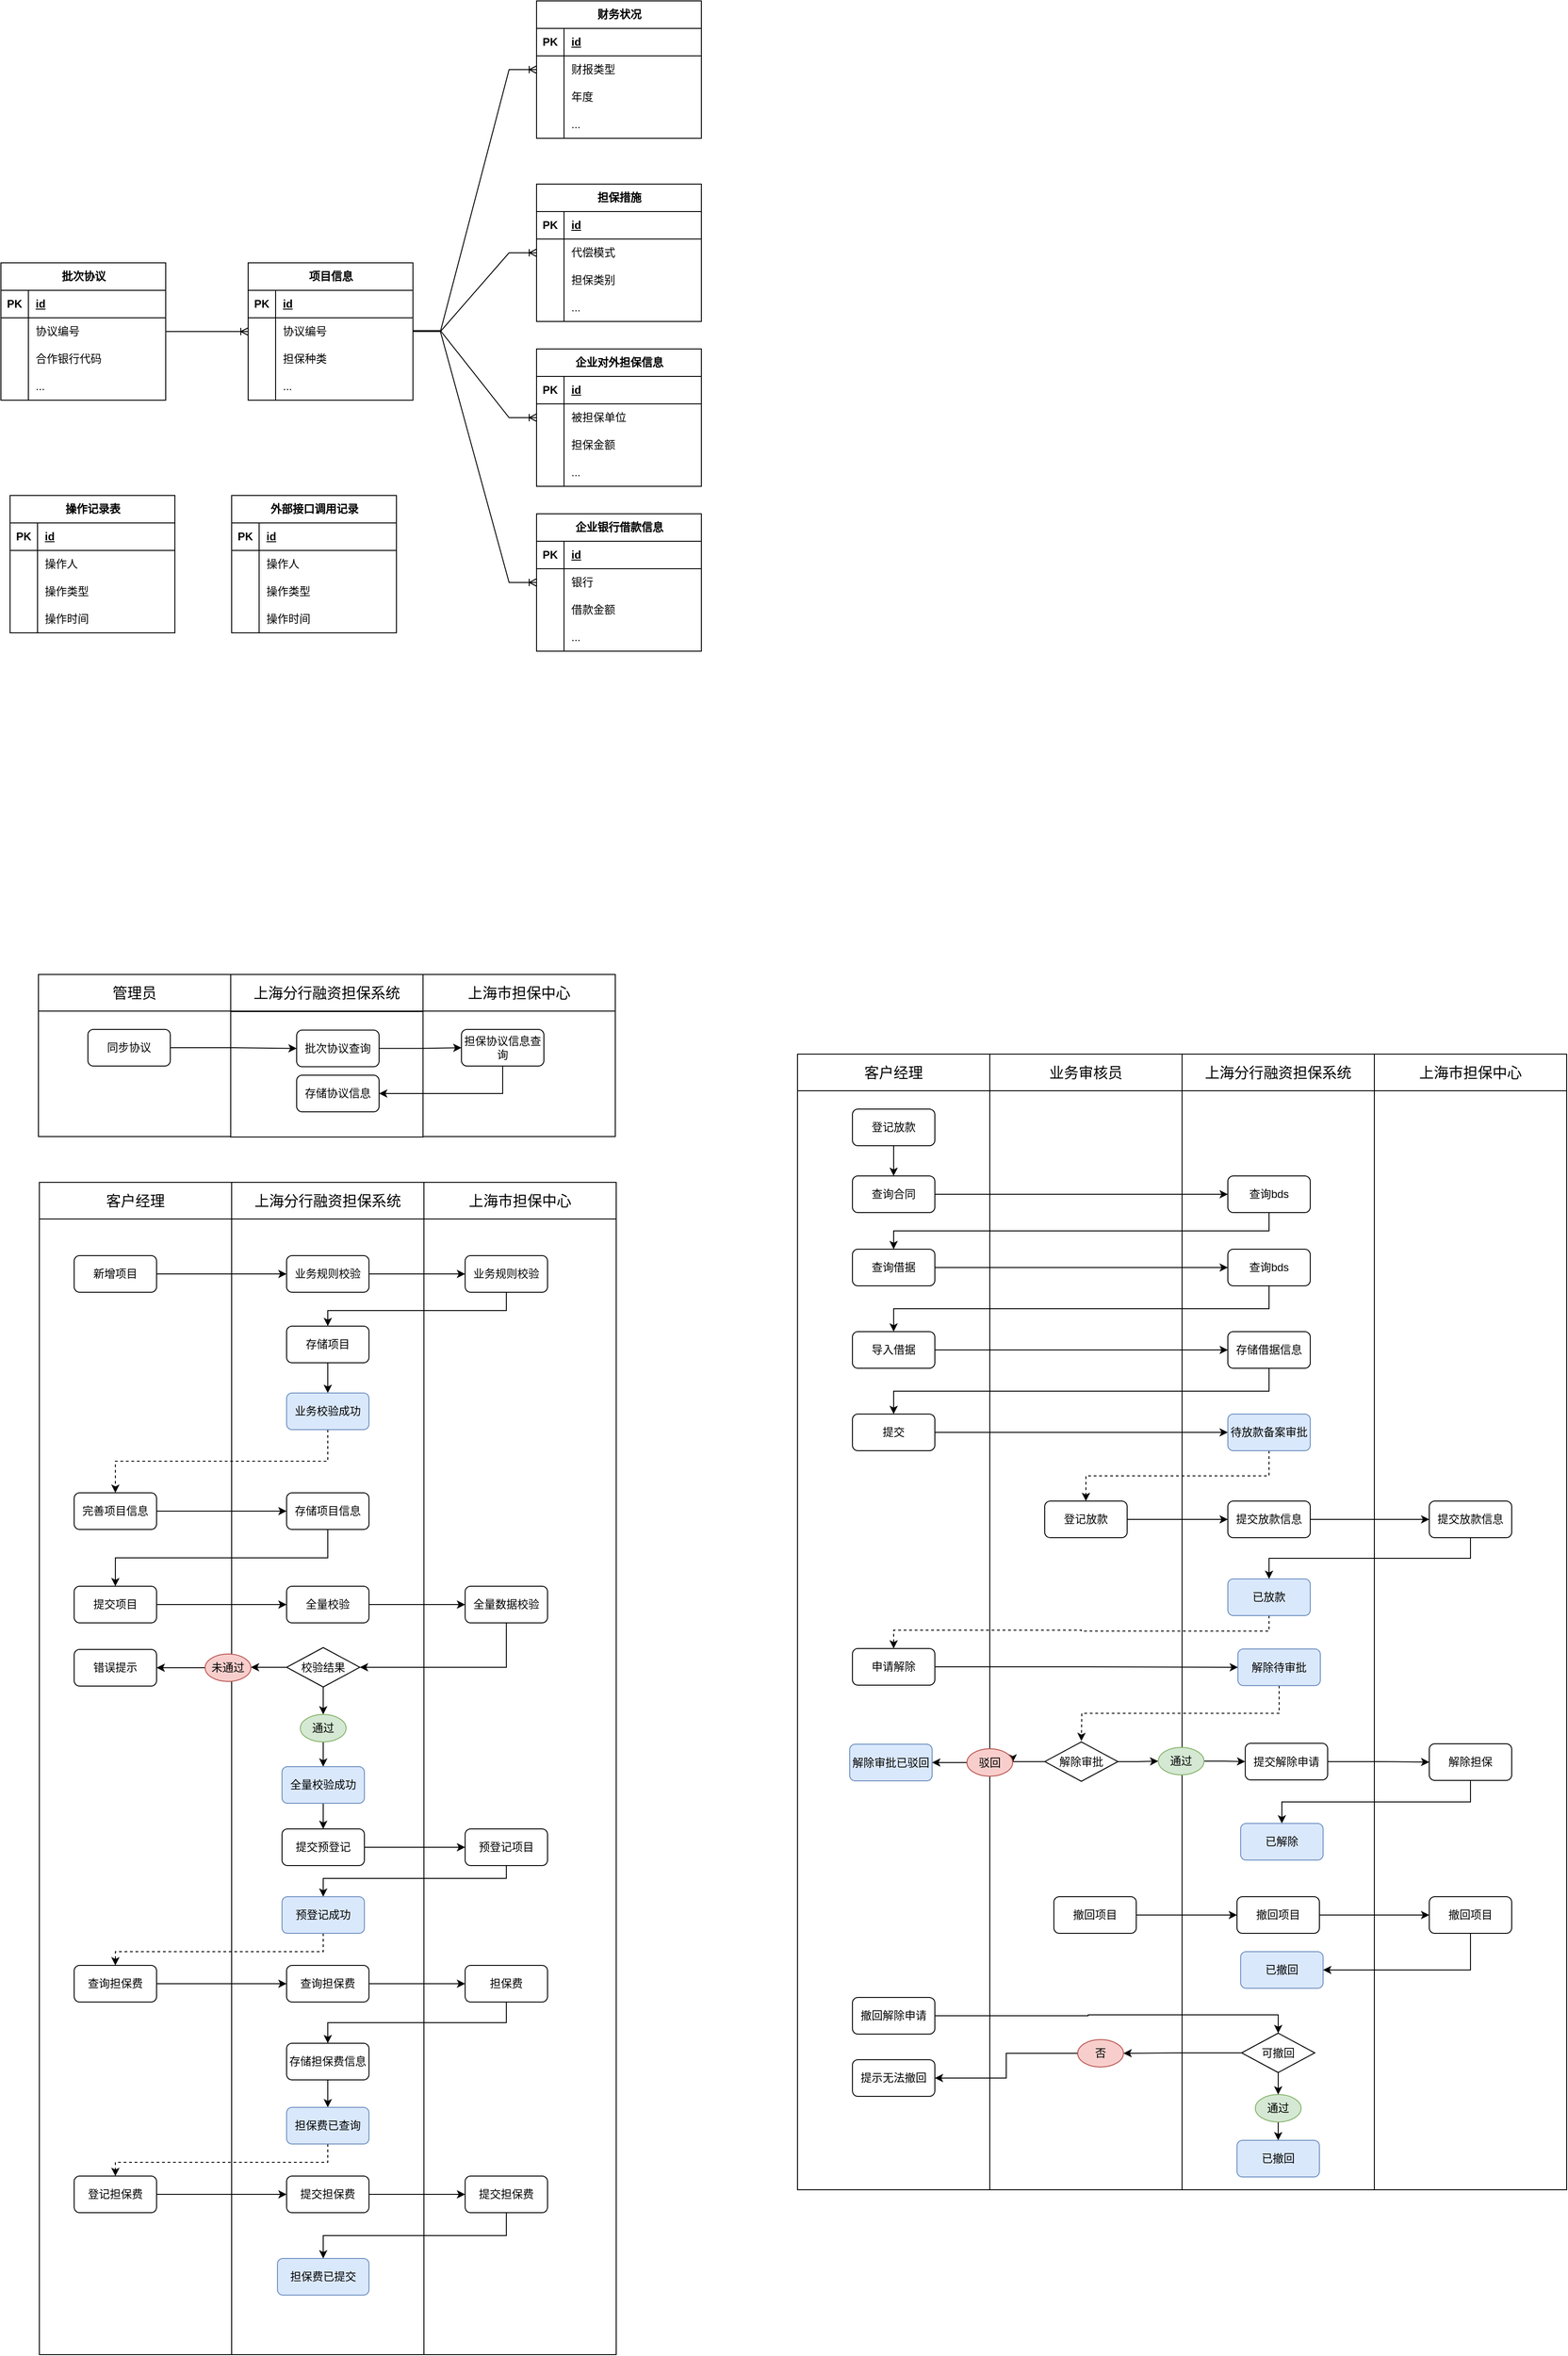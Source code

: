 <mxfile version="24.9.2">
  <diagram name="第 1 页" id="pgq3QsQa63Pyk4cBfWm0">
    <mxGraphModel dx="1900" dy="2325" grid="1" gridSize="10" guides="1" tooltips="1" connect="1" arrows="1" fold="1" page="1" pageScale="1" pageWidth="827" pageHeight="1169" math="0" shadow="0">
      <root>
        <mxCell id="0" />
        <mxCell id="1" parent="0" />
        <mxCell id="yNy0M_cDwUBKnR9gc6ZV-36" value="" style="rounded=0;whiteSpace=wrap;html=1;fillColor=none;" vertex="1" parent="1">
          <mxGeometry x="81" y="83" width="210" height="137" as="geometry" />
        </mxCell>
        <mxCell id="yNy0M_cDwUBKnR9gc6ZV-37" value="" style="rounded=0;whiteSpace=wrap;html=1;fillColor=none;" vertex="1" parent="1">
          <mxGeometry x="291" y="83.5" width="210" height="137" as="geometry" />
        </mxCell>
        <mxCell id="yNy0M_cDwUBKnR9gc6ZV-38" value="" style="rounded=0;whiteSpace=wrap;html=1;fillColor=none;" vertex="1" parent="1">
          <mxGeometry x="501" y="83" width="210" height="137" as="geometry" />
        </mxCell>
        <mxCell id="YDomJGonDRvsGz5eeTiw-250" value="" style="rounded=0;whiteSpace=wrap;html=1;fillColor=none;" parent="1" vertex="1">
          <mxGeometry x="1120" y="170" width="210" height="1200" as="geometry" />
        </mxCell>
        <mxCell id="YDomJGonDRvsGz5eeTiw-251" value="" style="rounded=0;whiteSpace=wrap;html=1;fillColor=none;" parent="1" vertex="1">
          <mxGeometry x="1330" y="170" width="210" height="1200" as="geometry" />
        </mxCell>
        <mxCell id="YDomJGonDRvsGz5eeTiw-252" value="" style="rounded=0;whiteSpace=wrap;html=1;fillColor=none;" parent="1" vertex="1">
          <mxGeometry x="1540" y="170" width="210" height="1200" as="geometry" />
        </mxCell>
        <mxCell id="YDomJGonDRvsGz5eeTiw-249" value="" style="rounded=0;whiteSpace=wrap;html=1;fillColor=none;" parent="1" vertex="1">
          <mxGeometry x="910" y="170" width="210" height="1200" as="geometry" />
        </mxCell>
        <mxCell id="YDomJGonDRvsGz5eeTiw-248" value="" style="rounded=0;whiteSpace=wrap;html=1;fillColor=none;" parent="1" vertex="1">
          <mxGeometry x="502" y="310" width="210" height="1240" as="geometry" />
        </mxCell>
        <mxCell id="YDomJGonDRvsGz5eeTiw-247" value="" style="rounded=0;whiteSpace=wrap;html=1;fillColor=none;" parent="1" vertex="1">
          <mxGeometry x="292" y="310" width="210" height="1240" as="geometry" />
        </mxCell>
        <mxCell id="YDomJGonDRvsGz5eeTiw-246" value="" style="rounded=0;whiteSpace=wrap;html=1;fillColor=none;" parent="1" vertex="1">
          <mxGeometry x="82" y="310" width="210" height="1240" as="geometry" />
        </mxCell>
        <mxCell id="YDomJGonDRvsGz5eeTiw-2" value="客户经理" style="rounded=0;whiteSpace=wrap;html=1;fontSize=16;" parent="1" vertex="1">
          <mxGeometry x="82" y="270" width="210" height="40" as="geometry" />
        </mxCell>
        <mxCell id="YDomJGonDRvsGz5eeTiw-139" style="edgeStyle=orthogonalEdgeStyle;rounded=0;orthogonalLoop=1;jettySize=auto;html=1;exitX=1;exitY=0.5;exitDx=0;exitDy=0;entryX=0;entryY=0.5;entryDx=0;entryDy=0;" parent="1" source="YDomJGonDRvsGz5eeTiw-5" target="YDomJGonDRvsGz5eeTiw-138" edge="1">
          <mxGeometry relative="1" as="geometry" />
        </mxCell>
        <mxCell id="YDomJGonDRvsGz5eeTiw-5" value="新增项目" style="rounded=1;whiteSpace=wrap;html=1;" parent="1" vertex="1">
          <mxGeometry x="120" y="350" width="90" height="40" as="geometry" />
        </mxCell>
        <mxCell id="YDomJGonDRvsGz5eeTiw-8" value="上海市担保中心" style="rounded=0;whiteSpace=wrap;html=1;fontSize=16;" parent="1" vertex="1">
          <mxGeometry x="502" y="270" width="210" height="40" as="geometry" />
        </mxCell>
        <mxCell id="YDomJGonDRvsGz5eeTiw-142" style="edgeStyle=orthogonalEdgeStyle;rounded=0;orthogonalLoop=1;jettySize=auto;html=1;exitX=0.5;exitY=1;exitDx=0;exitDy=0;entryX=0.5;entryY=0;entryDx=0;entryDy=0;" parent="1" source="YDomJGonDRvsGz5eeTiw-10" target="YDomJGonDRvsGz5eeTiw-141" edge="1">
          <mxGeometry relative="1" as="geometry">
            <Array as="points">
              <mxPoint x="592" y="410" />
              <mxPoint x="397" y="410" />
            </Array>
          </mxGeometry>
        </mxCell>
        <mxCell id="YDomJGonDRvsGz5eeTiw-10" value="业务规则校验" style="rounded=1;whiteSpace=wrap;html=1;" parent="1" vertex="1">
          <mxGeometry x="547" y="350" width="90" height="40" as="geometry" />
        </mxCell>
        <mxCell id="YDomJGonDRvsGz5eeTiw-12" value="上海分行融资担保系统" style="rounded=0;whiteSpace=wrap;html=1;fontSize=16;" parent="1" vertex="1">
          <mxGeometry x="292" y="270" width="210" height="40" as="geometry" />
        </mxCell>
        <mxCell id="YDomJGonDRvsGz5eeTiw-26" value="项目信息" style="shape=table;startSize=30;container=1;collapsible=1;childLayout=tableLayout;fixedRows=1;rowLines=0;fontStyle=1;align=center;resizeLast=1;html=1;" parent="1" vertex="1">
          <mxGeometry x="310" y="-734" width="180" height="150" as="geometry" />
        </mxCell>
        <mxCell id="YDomJGonDRvsGz5eeTiw-27" value="" style="shape=tableRow;horizontal=0;startSize=0;swimlaneHead=0;swimlaneBody=0;fillColor=none;collapsible=0;dropTarget=0;points=[[0,0.5],[1,0.5]];portConstraint=eastwest;top=0;left=0;right=0;bottom=1;" parent="YDomJGonDRvsGz5eeTiw-26" vertex="1">
          <mxGeometry y="30" width="180" height="30" as="geometry" />
        </mxCell>
        <mxCell id="YDomJGonDRvsGz5eeTiw-28" value="PK" style="shape=partialRectangle;connectable=0;fillColor=none;top=0;left=0;bottom=0;right=0;fontStyle=1;overflow=hidden;whiteSpace=wrap;html=1;" parent="YDomJGonDRvsGz5eeTiw-27" vertex="1">
          <mxGeometry width="30" height="30" as="geometry">
            <mxRectangle width="30" height="30" as="alternateBounds" />
          </mxGeometry>
        </mxCell>
        <mxCell id="YDomJGonDRvsGz5eeTiw-29" value="id" style="shape=partialRectangle;connectable=0;fillColor=none;top=0;left=0;bottom=0;right=0;align=left;spacingLeft=6;fontStyle=5;overflow=hidden;whiteSpace=wrap;html=1;" parent="YDomJGonDRvsGz5eeTiw-27" vertex="1">
          <mxGeometry x="30" width="150" height="30" as="geometry">
            <mxRectangle width="150" height="30" as="alternateBounds" />
          </mxGeometry>
        </mxCell>
        <mxCell id="YDomJGonDRvsGz5eeTiw-30" value="" style="shape=tableRow;horizontal=0;startSize=0;swimlaneHead=0;swimlaneBody=0;fillColor=none;collapsible=0;dropTarget=0;points=[[0,0.5],[1,0.5]];portConstraint=eastwest;top=0;left=0;right=0;bottom=0;" parent="YDomJGonDRvsGz5eeTiw-26" vertex="1">
          <mxGeometry y="60" width="180" height="30" as="geometry" />
        </mxCell>
        <mxCell id="YDomJGonDRvsGz5eeTiw-31" value="" style="shape=partialRectangle;connectable=0;fillColor=none;top=0;left=0;bottom=0;right=0;editable=1;overflow=hidden;whiteSpace=wrap;html=1;" parent="YDomJGonDRvsGz5eeTiw-30" vertex="1">
          <mxGeometry width="30" height="30" as="geometry">
            <mxRectangle width="30" height="30" as="alternateBounds" />
          </mxGeometry>
        </mxCell>
        <mxCell id="YDomJGonDRvsGz5eeTiw-32" value="协议编号" style="shape=partialRectangle;connectable=0;fillColor=none;top=0;left=0;bottom=0;right=0;align=left;spacingLeft=6;overflow=hidden;whiteSpace=wrap;html=1;" parent="YDomJGonDRvsGz5eeTiw-30" vertex="1">
          <mxGeometry x="30" width="150" height="30" as="geometry">
            <mxRectangle width="150" height="30" as="alternateBounds" />
          </mxGeometry>
        </mxCell>
        <mxCell id="YDomJGonDRvsGz5eeTiw-33" value="" style="shape=tableRow;horizontal=0;startSize=0;swimlaneHead=0;swimlaneBody=0;fillColor=none;collapsible=0;dropTarget=0;points=[[0,0.5],[1,0.5]];portConstraint=eastwest;top=0;left=0;right=0;bottom=0;" parent="YDomJGonDRvsGz5eeTiw-26" vertex="1">
          <mxGeometry y="90" width="180" height="30" as="geometry" />
        </mxCell>
        <mxCell id="YDomJGonDRvsGz5eeTiw-34" value="" style="shape=partialRectangle;connectable=0;fillColor=none;top=0;left=0;bottom=0;right=0;editable=1;overflow=hidden;whiteSpace=wrap;html=1;" parent="YDomJGonDRvsGz5eeTiw-33" vertex="1">
          <mxGeometry width="30" height="30" as="geometry">
            <mxRectangle width="30" height="30" as="alternateBounds" />
          </mxGeometry>
        </mxCell>
        <mxCell id="YDomJGonDRvsGz5eeTiw-35" value="担保种类" style="shape=partialRectangle;connectable=0;fillColor=none;top=0;left=0;bottom=0;right=0;align=left;spacingLeft=6;overflow=hidden;whiteSpace=wrap;html=1;" parent="YDomJGonDRvsGz5eeTiw-33" vertex="1">
          <mxGeometry x="30" width="150" height="30" as="geometry">
            <mxRectangle width="150" height="30" as="alternateBounds" />
          </mxGeometry>
        </mxCell>
        <mxCell id="YDomJGonDRvsGz5eeTiw-36" value="" style="shape=tableRow;horizontal=0;startSize=0;swimlaneHead=0;swimlaneBody=0;fillColor=none;collapsible=0;dropTarget=0;points=[[0,0.5],[1,0.5]];portConstraint=eastwest;top=0;left=0;right=0;bottom=0;" parent="YDomJGonDRvsGz5eeTiw-26" vertex="1">
          <mxGeometry y="120" width="180" height="30" as="geometry" />
        </mxCell>
        <mxCell id="YDomJGonDRvsGz5eeTiw-37" value="" style="shape=partialRectangle;connectable=0;fillColor=none;top=0;left=0;bottom=0;right=0;editable=1;overflow=hidden;whiteSpace=wrap;html=1;" parent="YDomJGonDRvsGz5eeTiw-36" vertex="1">
          <mxGeometry width="30" height="30" as="geometry">
            <mxRectangle width="30" height="30" as="alternateBounds" />
          </mxGeometry>
        </mxCell>
        <mxCell id="YDomJGonDRvsGz5eeTiw-38" value="..." style="shape=partialRectangle;connectable=0;fillColor=none;top=0;left=0;bottom=0;right=0;align=left;spacingLeft=6;overflow=hidden;whiteSpace=wrap;html=1;" parent="YDomJGonDRvsGz5eeTiw-36" vertex="1">
          <mxGeometry x="30" width="150" height="30" as="geometry">
            <mxRectangle width="150" height="30" as="alternateBounds" />
          </mxGeometry>
        </mxCell>
        <mxCell id="YDomJGonDRvsGz5eeTiw-39" value="批次协议" style="shape=table;startSize=30;container=1;collapsible=1;childLayout=tableLayout;fixedRows=1;rowLines=0;fontStyle=1;align=center;resizeLast=1;html=1;" parent="1" vertex="1">
          <mxGeometry x="40" y="-734" width="180" height="150" as="geometry" />
        </mxCell>
        <mxCell id="YDomJGonDRvsGz5eeTiw-40" value="" style="shape=tableRow;horizontal=0;startSize=0;swimlaneHead=0;swimlaneBody=0;fillColor=none;collapsible=0;dropTarget=0;points=[[0,0.5],[1,0.5]];portConstraint=eastwest;top=0;left=0;right=0;bottom=1;" parent="YDomJGonDRvsGz5eeTiw-39" vertex="1">
          <mxGeometry y="30" width="180" height="30" as="geometry" />
        </mxCell>
        <mxCell id="YDomJGonDRvsGz5eeTiw-41" value="PK" style="shape=partialRectangle;connectable=0;fillColor=none;top=0;left=0;bottom=0;right=0;fontStyle=1;overflow=hidden;whiteSpace=wrap;html=1;" parent="YDomJGonDRvsGz5eeTiw-40" vertex="1">
          <mxGeometry width="30" height="30" as="geometry">
            <mxRectangle width="30" height="30" as="alternateBounds" />
          </mxGeometry>
        </mxCell>
        <mxCell id="YDomJGonDRvsGz5eeTiw-42" value="id" style="shape=partialRectangle;connectable=0;fillColor=none;top=0;left=0;bottom=0;right=0;align=left;spacingLeft=6;fontStyle=5;overflow=hidden;whiteSpace=wrap;html=1;" parent="YDomJGonDRvsGz5eeTiw-40" vertex="1">
          <mxGeometry x="30" width="150" height="30" as="geometry">
            <mxRectangle width="150" height="30" as="alternateBounds" />
          </mxGeometry>
        </mxCell>
        <mxCell id="YDomJGonDRvsGz5eeTiw-43" value="" style="shape=tableRow;horizontal=0;startSize=0;swimlaneHead=0;swimlaneBody=0;fillColor=none;collapsible=0;dropTarget=0;points=[[0,0.5],[1,0.5]];portConstraint=eastwest;top=0;left=0;right=0;bottom=0;" parent="YDomJGonDRvsGz5eeTiw-39" vertex="1">
          <mxGeometry y="60" width="180" height="30" as="geometry" />
        </mxCell>
        <mxCell id="YDomJGonDRvsGz5eeTiw-44" value="" style="shape=partialRectangle;connectable=0;fillColor=none;top=0;left=0;bottom=0;right=0;editable=1;overflow=hidden;whiteSpace=wrap;html=1;" parent="YDomJGonDRvsGz5eeTiw-43" vertex="1">
          <mxGeometry width="30" height="30" as="geometry">
            <mxRectangle width="30" height="30" as="alternateBounds" />
          </mxGeometry>
        </mxCell>
        <mxCell id="YDomJGonDRvsGz5eeTiw-45" value="协议编号" style="shape=partialRectangle;connectable=0;fillColor=none;top=0;left=0;bottom=0;right=0;align=left;spacingLeft=6;overflow=hidden;whiteSpace=wrap;html=1;" parent="YDomJGonDRvsGz5eeTiw-43" vertex="1">
          <mxGeometry x="30" width="150" height="30" as="geometry">
            <mxRectangle width="150" height="30" as="alternateBounds" />
          </mxGeometry>
        </mxCell>
        <mxCell id="YDomJGonDRvsGz5eeTiw-46" value="" style="shape=tableRow;horizontal=0;startSize=0;swimlaneHead=0;swimlaneBody=0;fillColor=none;collapsible=0;dropTarget=0;points=[[0,0.5],[1,0.5]];portConstraint=eastwest;top=0;left=0;right=0;bottom=0;" parent="YDomJGonDRvsGz5eeTiw-39" vertex="1">
          <mxGeometry y="90" width="180" height="30" as="geometry" />
        </mxCell>
        <mxCell id="YDomJGonDRvsGz5eeTiw-47" value="" style="shape=partialRectangle;connectable=0;fillColor=none;top=0;left=0;bottom=0;right=0;editable=1;overflow=hidden;whiteSpace=wrap;html=1;" parent="YDomJGonDRvsGz5eeTiw-46" vertex="1">
          <mxGeometry width="30" height="30" as="geometry">
            <mxRectangle width="30" height="30" as="alternateBounds" />
          </mxGeometry>
        </mxCell>
        <mxCell id="YDomJGonDRvsGz5eeTiw-48" value="合作银行代码" style="shape=partialRectangle;connectable=0;fillColor=none;top=0;left=0;bottom=0;right=0;align=left;spacingLeft=6;overflow=hidden;whiteSpace=wrap;html=1;" parent="YDomJGonDRvsGz5eeTiw-46" vertex="1">
          <mxGeometry x="30" width="150" height="30" as="geometry">
            <mxRectangle width="150" height="30" as="alternateBounds" />
          </mxGeometry>
        </mxCell>
        <mxCell id="YDomJGonDRvsGz5eeTiw-49" value="" style="shape=tableRow;horizontal=0;startSize=0;swimlaneHead=0;swimlaneBody=0;fillColor=none;collapsible=0;dropTarget=0;points=[[0,0.5],[1,0.5]];portConstraint=eastwest;top=0;left=0;right=0;bottom=0;" parent="YDomJGonDRvsGz5eeTiw-39" vertex="1">
          <mxGeometry y="120" width="180" height="30" as="geometry" />
        </mxCell>
        <mxCell id="YDomJGonDRvsGz5eeTiw-50" value="" style="shape=partialRectangle;connectable=0;fillColor=none;top=0;left=0;bottom=0;right=0;editable=1;overflow=hidden;whiteSpace=wrap;html=1;" parent="YDomJGonDRvsGz5eeTiw-49" vertex="1">
          <mxGeometry width="30" height="30" as="geometry">
            <mxRectangle width="30" height="30" as="alternateBounds" />
          </mxGeometry>
        </mxCell>
        <mxCell id="YDomJGonDRvsGz5eeTiw-51" value="..." style="shape=partialRectangle;connectable=0;fillColor=none;top=0;left=0;bottom=0;right=0;align=left;spacingLeft=6;overflow=hidden;whiteSpace=wrap;html=1;" parent="YDomJGonDRvsGz5eeTiw-49" vertex="1">
          <mxGeometry x="30" width="150" height="30" as="geometry">
            <mxRectangle width="150" height="30" as="alternateBounds" />
          </mxGeometry>
        </mxCell>
        <mxCell id="YDomJGonDRvsGz5eeTiw-53" value="" style="edgeStyle=entityRelationEdgeStyle;fontSize=12;html=1;endArrow=ERoneToMany;rounded=0;exitX=1;exitY=0.5;exitDx=0;exitDy=0;entryX=0;entryY=0.5;entryDx=0;entryDy=0;" parent="1" source="YDomJGonDRvsGz5eeTiw-43" target="YDomJGonDRvsGz5eeTiw-30" edge="1">
          <mxGeometry width="100" height="100" relative="1" as="geometry">
            <mxPoint x="280" y="-720" as="sourcePoint" />
            <mxPoint x="380" y="-820" as="targetPoint" />
          </mxGeometry>
        </mxCell>
        <mxCell id="YDomJGonDRvsGz5eeTiw-54" value="财务状况" style="shape=table;startSize=30;container=1;collapsible=1;childLayout=tableLayout;fixedRows=1;rowLines=0;fontStyle=1;align=center;resizeLast=1;html=1;" parent="1" vertex="1">
          <mxGeometry x="625" y="-1020" width="180" height="150" as="geometry" />
        </mxCell>
        <mxCell id="YDomJGonDRvsGz5eeTiw-55" value="" style="shape=tableRow;horizontal=0;startSize=0;swimlaneHead=0;swimlaneBody=0;fillColor=none;collapsible=0;dropTarget=0;points=[[0,0.5],[1,0.5]];portConstraint=eastwest;top=0;left=0;right=0;bottom=1;" parent="YDomJGonDRvsGz5eeTiw-54" vertex="1">
          <mxGeometry y="30" width="180" height="30" as="geometry" />
        </mxCell>
        <mxCell id="YDomJGonDRvsGz5eeTiw-56" value="PK" style="shape=partialRectangle;connectable=0;fillColor=none;top=0;left=0;bottom=0;right=0;fontStyle=1;overflow=hidden;whiteSpace=wrap;html=1;" parent="YDomJGonDRvsGz5eeTiw-55" vertex="1">
          <mxGeometry width="30" height="30" as="geometry">
            <mxRectangle width="30" height="30" as="alternateBounds" />
          </mxGeometry>
        </mxCell>
        <mxCell id="YDomJGonDRvsGz5eeTiw-57" value="id" style="shape=partialRectangle;connectable=0;fillColor=none;top=0;left=0;bottom=0;right=0;align=left;spacingLeft=6;fontStyle=5;overflow=hidden;whiteSpace=wrap;html=1;" parent="YDomJGonDRvsGz5eeTiw-55" vertex="1">
          <mxGeometry x="30" width="150" height="30" as="geometry">
            <mxRectangle width="150" height="30" as="alternateBounds" />
          </mxGeometry>
        </mxCell>
        <mxCell id="YDomJGonDRvsGz5eeTiw-58" value="" style="shape=tableRow;horizontal=0;startSize=0;swimlaneHead=0;swimlaneBody=0;fillColor=none;collapsible=0;dropTarget=0;points=[[0,0.5],[1,0.5]];portConstraint=eastwest;top=0;left=0;right=0;bottom=0;" parent="YDomJGonDRvsGz5eeTiw-54" vertex="1">
          <mxGeometry y="60" width="180" height="30" as="geometry" />
        </mxCell>
        <mxCell id="YDomJGonDRvsGz5eeTiw-59" value="" style="shape=partialRectangle;connectable=0;fillColor=none;top=0;left=0;bottom=0;right=0;editable=1;overflow=hidden;whiteSpace=wrap;html=1;" parent="YDomJGonDRvsGz5eeTiw-58" vertex="1">
          <mxGeometry width="30" height="30" as="geometry">
            <mxRectangle width="30" height="30" as="alternateBounds" />
          </mxGeometry>
        </mxCell>
        <mxCell id="YDomJGonDRvsGz5eeTiw-60" value="财报类型" style="shape=partialRectangle;connectable=0;fillColor=none;top=0;left=0;bottom=0;right=0;align=left;spacingLeft=6;overflow=hidden;whiteSpace=wrap;html=1;" parent="YDomJGonDRvsGz5eeTiw-58" vertex="1">
          <mxGeometry x="30" width="150" height="30" as="geometry">
            <mxRectangle width="150" height="30" as="alternateBounds" />
          </mxGeometry>
        </mxCell>
        <mxCell id="YDomJGonDRvsGz5eeTiw-61" value="" style="shape=tableRow;horizontal=0;startSize=0;swimlaneHead=0;swimlaneBody=0;fillColor=none;collapsible=0;dropTarget=0;points=[[0,0.5],[1,0.5]];portConstraint=eastwest;top=0;left=0;right=0;bottom=0;" parent="YDomJGonDRvsGz5eeTiw-54" vertex="1">
          <mxGeometry y="90" width="180" height="30" as="geometry" />
        </mxCell>
        <mxCell id="YDomJGonDRvsGz5eeTiw-62" value="" style="shape=partialRectangle;connectable=0;fillColor=none;top=0;left=0;bottom=0;right=0;editable=1;overflow=hidden;whiteSpace=wrap;html=1;" parent="YDomJGonDRvsGz5eeTiw-61" vertex="1">
          <mxGeometry width="30" height="30" as="geometry">
            <mxRectangle width="30" height="30" as="alternateBounds" />
          </mxGeometry>
        </mxCell>
        <mxCell id="YDomJGonDRvsGz5eeTiw-63" value="年度" style="shape=partialRectangle;connectable=0;fillColor=none;top=0;left=0;bottom=0;right=0;align=left;spacingLeft=6;overflow=hidden;whiteSpace=wrap;html=1;" parent="YDomJGonDRvsGz5eeTiw-61" vertex="1">
          <mxGeometry x="30" width="150" height="30" as="geometry">
            <mxRectangle width="150" height="30" as="alternateBounds" />
          </mxGeometry>
        </mxCell>
        <mxCell id="YDomJGonDRvsGz5eeTiw-64" value="" style="shape=tableRow;horizontal=0;startSize=0;swimlaneHead=0;swimlaneBody=0;fillColor=none;collapsible=0;dropTarget=0;points=[[0,0.5],[1,0.5]];portConstraint=eastwest;top=0;left=0;right=0;bottom=0;" parent="YDomJGonDRvsGz5eeTiw-54" vertex="1">
          <mxGeometry y="120" width="180" height="30" as="geometry" />
        </mxCell>
        <mxCell id="YDomJGonDRvsGz5eeTiw-65" value="" style="shape=partialRectangle;connectable=0;fillColor=none;top=0;left=0;bottom=0;right=0;editable=1;overflow=hidden;whiteSpace=wrap;html=1;" parent="YDomJGonDRvsGz5eeTiw-64" vertex="1">
          <mxGeometry width="30" height="30" as="geometry">
            <mxRectangle width="30" height="30" as="alternateBounds" />
          </mxGeometry>
        </mxCell>
        <mxCell id="YDomJGonDRvsGz5eeTiw-66" value="..." style="shape=partialRectangle;connectable=0;fillColor=none;top=0;left=0;bottom=0;right=0;align=left;spacingLeft=6;overflow=hidden;whiteSpace=wrap;html=1;" parent="YDomJGonDRvsGz5eeTiw-64" vertex="1">
          <mxGeometry x="30" width="150" height="30" as="geometry">
            <mxRectangle width="150" height="30" as="alternateBounds" />
          </mxGeometry>
        </mxCell>
        <mxCell id="YDomJGonDRvsGz5eeTiw-67" value="担保措施" style="shape=table;startSize=30;container=1;collapsible=1;childLayout=tableLayout;fixedRows=1;rowLines=0;fontStyle=1;align=center;resizeLast=1;html=1;" parent="1" vertex="1">
          <mxGeometry x="625" y="-820" width="180" height="150" as="geometry" />
        </mxCell>
        <mxCell id="YDomJGonDRvsGz5eeTiw-68" value="" style="shape=tableRow;horizontal=0;startSize=0;swimlaneHead=0;swimlaneBody=0;fillColor=none;collapsible=0;dropTarget=0;points=[[0,0.5],[1,0.5]];portConstraint=eastwest;top=0;left=0;right=0;bottom=1;" parent="YDomJGonDRvsGz5eeTiw-67" vertex="1">
          <mxGeometry y="30" width="180" height="30" as="geometry" />
        </mxCell>
        <mxCell id="YDomJGonDRvsGz5eeTiw-69" value="PK" style="shape=partialRectangle;connectable=0;fillColor=none;top=0;left=0;bottom=0;right=0;fontStyle=1;overflow=hidden;whiteSpace=wrap;html=1;" parent="YDomJGonDRvsGz5eeTiw-68" vertex="1">
          <mxGeometry width="30" height="30" as="geometry">
            <mxRectangle width="30" height="30" as="alternateBounds" />
          </mxGeometry>
        </mxCell>
        <mxCell id="YDomJGonDRvsGz5eeTiw-70" value="id" style="shape=partialRectangle;connectable=0;fillColor=none;top=0;left=0;bottom=0;right=0;align=left;spacingLeft=6;fontStyle=5;overflow=hidden;whiteSpace=wrap;html=1;" parent="YDomJGonDRvsGz5eeTiw-68" vertex="1">
          <mxGeometry x="30" width="150" height="30" as="geometry">
            <mxRectangle width="150" height="30" as="alternateBounds" />
          </mxGeometry>
        </mxCell>
        <mxCell id="YDomJGonDRvsGz5eeTiw-71" value="" style="shape=tableRow;horizontal=0;startSize=0;swimlaneHead=0;swimlaneBody=0;fillColor=none;collapsible=0;dropTarget=0;points=[[0,0.5],[1,0.5]];portConstraint=eastwest;top=0;left=0;right=0;bottom=0;" parent="YDomJGonDRvsGz5eeTiw-67" vertex="1">
          <mxGeometry y="60" width="180" height="30" as="geometry" />
        </mxCell>
        <mxCell id="YDomJGonDRvsGz5eeTiw-72" value="" style="shape=partialRectangle;connectable=0;fillColor=none;top=0;left=0;bottom=0;right=0;editable=1;overflow=hidden;whiteSpace=wrap;html=1;" parent="YDomJGonDRvsGz5eeTiw-71" vertex="1">
          <mxGeometry width="30" height="30" as="geometry">
            <mxRectangle width="30" height="30" as="alternateBounds" />
          </mxGeometry>
        </mxCell>
        <mxCell id="YDomJGonDRvsGz5eeTiw-73" value="代偿模式" style="shape=partialRectangle;connectable=0;fillColor=none;top=0;left=0;bottom=0;right=0;align=left;spacingLeft=6;overflow=hidden;whiteSpace=wrap;html=1;" parent="YDomJGonDRvsGz5eeTiw-71" vertex="1">
          <mxGeometry x="30" width="150" height="30" as="geometry">
            <mxRectangle width="150" height="30" as="alternateBounds" />
          </mxGeometry>
        </mxCell>
        <mxCell id="YDomJGonDRvsGz5eeTiw-74" value="" style="shape=tableRow;horizontal=0;startSize=0;swimlaneHead=0;swimlaneBody=0;fillColor=none;collapsible=0;dropTarget=0;points=[[0,0.5],[1,0.5]];portConstraint=eastwest;top=0;left=0;right=0;bottom=0;" parent="YDomJGonDRvsGz5eeTiw-67" vertex="1">
          <mxGeometry y="90" width="180" height="30" as="geometry" />
        </mxCell>
        <mxCell id="YDomJGonDRvsGz5eeTiw-75" value="" style="shape=partialRectangle;connectable=0;fillColor=none;top=0;left=0;bottom=0;right=0;editable=1;overflow=hidden;whiteSpace=wrap;html=1;" parent="YDomJGonDRvsGz5eeTiw-74" vertex="1">
          <mxGeometry width="30" height="30" as="geometry">
            <mxRectangle width="30" height="30" as="alternateBounds" />
          </mxGeometry>
        </mxCell>
        <mxCell id="YDomJGonDRvsGz5eeTiw-76" value="担保类别" style="shape=partialRectangle;connectable=0;fillColor=none;top=0;left=0;bottom=0;right=0;align=left;spacingLeft=6;overflow=hidden;whiteSpace=wrap;html=1;" parent="YDomJGonDRvsGz5eeTiw-74" vertex="1">
          <mxGeometry x="30" width="150" height="30" as="geometry">
            <mxRectangle width="150" height="30" as="alternateBounds" />
          </mxGeometry>
        </mxCell>
        <mxCell id="YDomJGonDRvsGz5eeTiw-77" value="" style="shape=tableRow;horizontal=0;startSize=0;swimlaneHead=0;swimlaneBody=0;fillColor=none;collapsible=0;dropTarget=0;points=[[0,0.5],[1,0.5]];portConstraint=eastwest;top=0;left=0;right=0;bottom=0;" parent="YDomJGonDRvsGz5eeTiw-67" vertex="1">
          <mxGeometry y="120" width="180" height="30" as="geometry" />
        </mxCell>
        <mxCell id="YDomJGonDRvsGz5eeTiw-78" value="" style="shape=partialRectangle;connectable=0;fillColor=none;top=0;left=0;bottom=0;right=0;editable=1;overflow=hidden;whiteSpace=wrap;html=1;" parent="YDomJGonDRvsGz5eeTiw-77" vertex="1">
          <mxGeometry width="30" height="30" as="geometry">
            <mxRectangle width="30" height="30" as="alternateBounds" />
          </mxGeometry>
        </mxCell>
        <mxCell id="YDomJGonDRvsGz5eeTiw-79" value="..." style="shape=partialRectangle;connectable=0;fillColor=none;top=0;left=0;bottom=0;right=0;align=left;spacingLeft=6;overflow=hidden;whiteSpace=wrap;html=1;" parent="YDomJGonDRvsGz5eeTiw-77" vertex="1">
          <mxGeometry x="30" width="150" height="30" as="geometry">
            <mxRectangle width="150" height="30" as="alternateBounds" />
          </mxGeometry>
        </mxCell>
        <mxCell id="YDomJGonDRvsGz5eeTiw-80" value="企业对外担保信息" style="shape=table;startSize=30;container=1;collapsible=1;childLayout=tableLayout;fixedRows=1;rowLines=0;fontStyle=1;align=center;resizeLast=1;html=1;" parent="1" vertex="1">
          <mxGeometry x="625" y="-640" width="180" height="150" as="geometry" />
        </mxCell>
        <mxCell id="YDomJGonDRvsGz5eeTiw-81" value="" style="shape=tableRow;horizontal=0;startSize=0;swimlaneHead=0;swimlaneBody=0;fillColor=none;collapsible=0;dropTarget=0;points=[[0,0.5],[1,0.5]];portConstraint=eastwest;top=0;left=0;right=0;bottom=1;" parent="YDomJGonDRvsGz5eeTiw-80" vertex="1">
          <mxGeometry y="30" width="180" height="30" as="geometry" />
        </mxCell>
        <mxCell id="YDomJGonDRvsGz5eeTiw-82" value="PK" style="shape=partialRectangle;connectable=0;fillColor=none;top=0;left=0;bottom=0;right=0;fontStyle=1;overflow=hidden;whiteSpace=wrap;html=1;" parent="YDomJGonDRvsGz5eeTiw-81" vertex="1">
          <mxGeometry width="30" height="30" as="geometry">
            <mxRectangle width="30" height="30" as="alternateBounds" />
          </mxGeometry>
        </mxCell>
        <mxCell id="YDomJGonDRvsGz5eeTiw-83" value="id" style="shape=partialRectangle;connectable=0;fillColor=none;top=0;left=0;bottom=0;right=0;align=left;spacingLeft=6;fontStyle=5;overflow=hidden;whiteSpace=wrap;html=1;" parent="YDomJGonDRvsGz5eeTiw-81" vertex="1">
          <mxGeometry x="30" width="150" height="30" as="geometry">
            <mxRectangle width="150" height="30" as="alternateBounds" />
          </mxGeometry>
        </mxCell>
        <mxCell id="YDomJGonDRvsGz5eeTiw-84" value="" style="shape=tableRow;horizontal=0;startSize=0;swimlaneHead=0;swimlaneBody=0;fillColor=none;collapsible=0;dropTarget=0;points=[[0,0.5],[1,0.5]];portConstraint=eastwest;top=0;left=0;right=0;bottom=0;" parent="YDomJGonDRvsGz5eeTiw-80" vertex="1">
          <mxGeometry y="60" width="180" height="30" as="geometry" />
        </mxCell>
        <mxCell id="YDomJGonDRvsGz5eeTiw-85" value="" style="shape=partialRectangle;connectable=0;fillColor=none;top=0;left=0;bottom=0;right=0;editable=1;overflow=hidden;whiteSpace=wrap;html=1;" parent="YDomJGonDRvsGz5eeTiw-84" vertex="1">
          <mxGeometry width="30" height="30" as="geometry">
            <mxRectangle width="30" height="30" as="alternateBounds" />
          </mxGeometry>
        </mxCell>
        <mxCell id="YDomJGonDRvsGz5eeTiw-86" value="被担保单位" style="shape=partialRectangle;connectable=0;fillColor=none;top=0;left=0;bottom=0;right=0;align=left;spacingLeft=6;overflow=hidden;whiteSpace=wrap;html=1;" parent="YDomJGonDRvsGz5eeTiw-84" vertex="1">
          <mxGeometry x="30" width="150" height="30" as="geometry">
            <mxRectangle width="150" height="30" as="alternateBounds" />
          </mxGeometry>
        </mxCell>
        <mxCell id="YDomJGonDRvsGz5eeTiw-87" value="" style="shape=tableRow;horizontal=0;startSize=0;swimlaneHead=0;swimlaneBody=0;fillColor=none;collapsible=0;dropTarget=0;points=[[0,0.5],[1,0.5]];portConstraint=eastwest;top=0;left=0;right=0;bottom=0;" parent="YDomJGonDRvsGz5eeTiw-80" vertex="1">
          <mxGeometry y="90" width="180" height="30" as="geometry" />
        </mxCell>
        <mxCell id="YDomJGonDRvsGz5eeTiw-88" value="" style="shape=partialRectangle;connectable=0;fillColor=none;top=0;left=0;bottom=0;right=0;editable=1;overflow=hidden;whiteSpace=wrap;html=1;" parent="YDomJGonDRvsGz5eeTiw-87" vertex="1">
          <mxGeometry width="30" height="30" as="geometry">
            <mxRectangle width="30" height="30" as="alternateBounds" />
          </mxGeometry>
        </mxCell>
        <mxCell id="YDomJGonDRvsGz5eeTiw-89" value="担保金额" style="shape=partialRectangle;connectable=0;fillColor=none;top=0;left=0;bottom=0;right=0;align=left;spacingLeft=6;overflow=hidden;whiteSpace=wrap;html=1;" parent="YDomJGonDRvsGz5eeTiw-87" vertex="1">
          <mxGeometry x="30" width="150" height="30" as="geometry">
            <mxRectangle width="150" height="30" as="alternateBounds" />
          </mxGeometry>
        </mxCell>
        <mxCell id="YDomJGonDRvsGz5eeTiw-90" value="" style="shape=tableRow;horizontal=0;startSize=0;swimlaneHead=0;swimlaneBody=0;fillColor=none;collapsible=0;dropTarget=0;points=[[0,0.5],[1,0.5]];portConstraint=eastwest;top=0;left=0;right=0;bottom=0;" parent="YDomJGonDRvsGz5eeTiw-80" vertex="1">
          <mxGeometry y="120" width="180" height="30" as="geometry" />
        </mxCell>
        <mxCell id="YDomJGonDRvsGz5eeTiw-91" value="" style="shape=partialRectangle;connectable=0;fillColor=none;top=0;left=0;bottom=0;right=0;editable=1;overflow=hidden;whiteSpace=wrap;html=1;" parent="YDomJGonDRvsGz5eeTiw-90" vertex="1">
          <mxGeometry width="30" height="30" as="geometry">
            <mxRectangle width="30" height="30" as="alternateBounds" />
          </mxGeometry>
        </mxCell>
        <mxCell id="YDomJGonDRvsGz5eeTiw-92" value="..." style="shape=partialRectangle;connectable=0;fillColor=none;top=0;left=0;bottom=0;right=0;align=left;spacingLeft=6;overflow=hidden;whiteSpace=wrap;html=1;" parent="YDomJGonDRvsGz5eeTiw-90" vertex="1">
          <mxGeometry x="30" width="150" height="30" as="geometry">
            <mxRectangle width="150" height="30" as="alternateBounds" />
          </mxGeometry>
        </mxCell>
        <mxCell id="YDomJGonDRvsGz5eeTiw-93" value="企业银行借款信息" style="shape=table;startSize=30;container=1;collapsible=1;childLayout=tableLayout;fixedRows=1;rowLines=0;fontStyle=1;align=center;resizeLast=1;html=1;" parent="1" vertex="1">
          <mxGeometry x="625" y="-460" width="180" height="150" as="geometry" />
        </mxCell>
        <mxCell id="YDomJGonDRvsGz5eeTiw-94" value="" style="shape=tableRow;horizontal=0;startSize=0;swimlaneHead=0;swimlaneBody=0;fillColor=none;collapsible=0;dropTarget=0;points=[[0,0.5],[1,0.5]];portConstraint=eastwest;top=0;left=0;right=0;bottom=1;" parent="YDomJGonDRvsGz5eeTiw-93" vertex="1">
          <mxGeometry y="30" width="180" height="30" as="geometry" />
        </mxCell>
        <mxCell id="YDomJGonDRvsGz5eeTiw-95" value="PK" style="shape=partialRectangle;connectable=0;fillColor=none;top=0;left=0;bottom=0;right=0;fontStyle=1;overflow=hidden;whiteSpace=wrap;html=1;" parent="YDomJGonDRvsGz5eeTiw-94" vertex="1">
          <mxGeometry width="30" height="30" as="geometry">
            <mxRectangle width="30" height="30" as="alternateBounds" />
          </mxGeometry>
        </mxCell>
        <mxCell id="YDomJGonDRvsGz5eeTiw-96" value="id" style="shape=partialRectangle;connectable=0;fillColor=none;top=0;left=0;bottom=0;right=0;align=left;spacingLeft=6;fontStyle=5;overflow=hidden;whiteSpace=wrap;html=1;" parent="YDomJGonDRvsGz5eeTiw-94" vertex="1">
          <mxGeometry x="30" width="150" height="30" as="geometry">
            <mxRectangle width="150" height="30" as="alternateBounds" />
          </mxGeometry>
        </mxCell>
        <mxCell id="YDomJGonDRvsGz5eeTiw-97" value="" style="shape=tableRow;horizontal=0;startSize=0;swimlaneHead=0;swimlaneBody=0;fillColor=none;collapsible=0;dropTarget=0;points=[[0,0.5],[1,0.5]];portConstraint=eastwest;top=0;left=0;right=0;bottom=0;" parent="YDomJGonDRvsGz5eeTiw-93" vertex="1">
          <mxGeometry y="60" width="180" height="30" as="geometry" />
        </mxCell>
        <mxCell id="YDomJGonDRvsGz5eeTiw-98" value="" style="shape=partialRectangle;connectable=0;fillColor=none;top=0;left=0;bottom=0;right=0;editable=1;overflow=hidden;whiteSpace=wrap;html=1;" parent="YDomJGonDRvsGz5eeTiw-97" vertex="1">
          <mxGeometry width="30" height="30" as="geometry">
            <mxRectangle width="30" height="30" as="alternateBounds" />
          </mxGeometry>
        </mxCell>
        <mxCell id="YDomJGonDRvsGz5eeTiw-99" value="银行" style="shape=partialRectangle;connectable=0;fillColor=none;top=0;left=0;bottom=0;right=0;align=left;spacingLeft=6;overflow=hidden;whiteSpace=wrap;html=1;" parent="YDomJGonDRvsGz5eeTiw-97" vertex="1">
          <mxGeometry x="30" width="150" height="30" as="geometry">
            <mxRectangle width="150" height="30" as="alternateBounds" />
          </mxGeometry>
        </mxCell>
        <mxCell id="YDomJGonDRvsGz5eeTiw-100" value="" style="shape=tableRow;horizontal=0;startSize=0;swimlaneHead=0;swimlaneBody=0;fillColor=none;collapsible=0;dropTarget=0;points=[[0,0.5],[1,0.5]];portConstraint=eastwest;top=0;left=0;right=0;bottom=0;" parent="YDomJGonDRvsGz5eeTiw-93" vertex="1">
          <mxGeometry y="90" width="180" height="30" as="geometry" />
        </mxCell>
        <mxCell id="YDomJGonDRvsGz5eeTiw-101" value="" style="shape=partialRectangle;connectable=0;fillColor=none;top=0;left=0;bottom=0;right=0;editable=1;overflow=hidden;whiteSpace=wrap;html=1;" parent="YDomJGonDRvsGz5eeTiw-100" vertex="1">
          <mxGeometry width="30" height="30" as="geometry">
            <mxRectangle width="30" height="30" as="alternateBounds" />
          </mxGeometry>
        </mxCell>
        <mxCell id="YDomJGonDRvsGz5eeTiw-102" value="借款金额" style="shape=partialRectangle;connectable=0;fillColor=none;top=0;left=0;bottom=0;right=0;align=left;spacingLeft=6;overflow=hidden;whiteSpace=wrap;html=1;" parent="YDomJGonDRvsGz5eeTiw-100" vertex="1">
          <mxGeometry x="30" width="150" height="30" as="geometry">
            <mxRectangle width="150" height="30" as="alternateBounds" />
          </mxGeometry>
        </mxCell>
        <mxCell id="YDomJGonDRvsGz5eeTiw-103" value="" style="shape=tableRow;horizontal=0;startSize=0;swimlaneHead=0;swimlaneBody=0;fillColor=none;collapsible=0;dropTarget=0;points=[[0,0.5],[1,0.5]];portConstraint=eastwest;top=0;left=0;right=0;bottom=0;" parent="YDomJGonDRvsGz5eeTiw-93" vertex="1">
          <mxGeometry y="120" width="180" height="30" as="geometry" />
        </mxCell>
        <mxCell id="YDomJGonDRvsGz5eeTiw-104" value="" style="shape=partialRectangle;connectable=0;fillColor=none;top=0;left=0;bottom=0;right=0;editable=1;overflow=hidden;whiteSpace=wrap;html=1;" parent="YDomJGonDRvsGz5eeTiw-103" vertex="1">
          <mxGeometry width="30" height="30" as="geometry">
            <mxRectangle width="30" height="30" as="alternateBounds" />
          </mxGeometry>
        </mxCell>
        <mxCell id="YDomJGonDRvsGz5eeTiw-105" value="..." style="shape=partialRectangle;connectable=0;fillColor=none;top=0;left=0;bottom=0;right=0;align=left;spacingLeft=6;overflow=hidden;whiteSpace=wrap;html=1;" parent="YDomJGonDRvsGz5eeTiw-103" vertex="1">
          <mxGeometry x="30" width="150" height="30" as="geometry">
            <mxRectangle width="150" height="30" as="alternateBounds" />
          </mxGeometry>
        </mxCell>
        <mxCell id="YDomJGonDRvsGz5eeTiw-106" value="" style="edgeStyle=entityRelationEdgeStyle;fontSize=12;html=1;endArrow=ERoneToMany;rounded=0;exitX=1;exitY=0.5;exitDx=0;exitDy=0;entryX=0;entryY=0.5;entryDx=0;entryDy=0;" parent="1" source="YDomJGonDRvsGz5eeTiw-30" target="YDomJGonDRvsGz5eeTiw-58" edge="1">
          <mxGeometry width="100" height="100" relative="1" as="geometry">
            <mxPoint x="440" y="-700" as="sourcePoint" />
            <mxPoint x="540" y="-800" as="targetPoint" />
          </mxGeometry>
        </mxCell>
        <mxCell id="YDomJGonDRvsGz5eeTiw-107" value="" style="edgeStyle=entityRelationEdgeStyle;fontSize=12;html=1;endArrow=ERoneToMany;rounded=0;exitX=1;exitY=0.5;exitDx=0;exitDy=0;entryX=0;entryY=0.5;entryDx=0;entryDy=0;" parent="1" source="YDomJGonDRvsGz5eeTiw-30" target="YDomJGonDRvsGz5eeTiw-71" edge="1">
          <mxGeometry width="100" height="100" relative="1" as="geometry">
            <mxPoint x="440" y="-700" as="sourcePoint" />
            <mxPoint x="540" y="-800" as="targetPoint" />
          </mxGeometry>
        </mxCell>
        <mxCell id="YDomJGonDRvsGz5eeTiw-108" value="" style="edgeStyle=entityRelationEdgeStyle;fontSize=12;html=1;endArrow=ERoneToMany;rounded=0;entryX=0;entryY=0.5;entryDx=0;entryDy=0;" parent="1" target="YDomJGonDRvsGz5eeTiw-84" edge="1">
          <mxGeometry width="100" height="100" relative="1" as="geometry">
            <mxPoint x="490" y="-660" as="sourcePoint" />
            <mxPoint x="540" y="-700" as="targetPoint" />
          </mxGeometry>
        </mxCell>
        <mxCell id="YDomJGonDRvsGz5eeTiw-109" value="" style="edgeStyle=entityRelationEdgeStyle;fontSize=12;html=1;endArrow=ERoneToMany;rounded=0;exitX=1;exitY=0.5;exitDx=0;exitDy=0;entryX=0;entryY=0.5;entryDx=0;entryDy=0;" parent="1" source="YDomJGonDRvsGz5eeTiw-30" target="YDomJGonDRvsGz5eeTiw-97" edge="1">
          <mxGeometry width="100" height="100" relative="1" as="geometry">
            <mxPoint x="460" y="-400" as="sourcePoint" />
            <mxPoint x="560" y="-500" as="targetPoint" />
          </mxGeometry>
        </mxCell>
        <mxCell id="YDomJGonDRvsGz5eeTiw-123" value="操作记录表" style="shape=table;startSize=30;container=1;collapsible=1;childLayout=tableLayout;fixedRows=1;rowLines=0;fontStyle=1;align=center;resizeLast=1;html=1;" parent="1" vertex="1">
          <mxGeometry x="50" y="-480" width="180" height="150" as="geometry" />
        </mxCell>
        <mxCell id="YDomJGonDRvsGz5eeTiw-124" value="" style="shape=tableRow;horizontal=0;startSize=0;swimlaneHead=0;swimlaneBody=0;fillColor=none;collapsible=0;dropTarget=0;points=[[0,0.5],[1,0.5]];portConstraint=eastwest;top=0;left=0;right=0;bottom=1;" parent="YDomJGonDRvsGz5eeTiw-123" vertex="1">
          <mxGeometry y="30" width="180" height="30" as="geometry" />
        </mxCell>
        <mxCell id="YDomJGonDRvsGz5eeTiw-125" value="PK" style="shape=partialRectangle;connectable=0;fillColor=none;top=0;left=0;bottom=0;right=0;fontStyle=1;overflow=hidden;whiteSpace=wrap;html=1;" parent="YDomJGonDRvsGz5eeTiw-124" vertex="1">
          <mxGeometry width="30" height="30" as="geometry">
            <mxRectangle width="30" height="30" as="alternateBounds" />
          </mxGeometry>
        </mxCell>
        <mxCell id="YDomJGonDRvsGz5eeTiw-126" value="id" style="shape=partialRectangle;connectable=0;fillColor=none;top=0;left=0;bottom=0;right=0;align=left;spacingLeft=6;fontStyle=5;overflow=hidden;whiteSpace=wrap;html=1;" parent="YDomJGonDRvsGz5eeTiw-124" vertex="1">
          <mxGeometry x="30" width="150" height="30" as="geometry">
            <mxRectangle width="150" height="30" as="alternateBounds" />
          </mxGeometry>
        </mxCell>
        <mxCell id="YDomJGonDRvsGz5eeTiw-127" value="" style="shape=tableRow;horizontal=0;startSize=0;swimlaneHead=0;swimlaneBody=0;fillColor=none;collapsible=0;dropTarget=0;points=[[0,0.5],[1,0.5]];portConstraint=eastwest;top=0;left=0;right=0;bottom=0;" parent="YDomJGonDRvsGz5eeTiw-123" vertex="1">
          <mxGeometry y="60" width="180" height="30" as="geometry" />
        </mxCell>
        <mxCell id="YDomJGonDRvsGz5eeTiw-128" value="" style="shape=partialRectangle;connectable=0;fillColor=none;top=0;left=0;bottom=0;right=0;editable=1;overflow=hidden;whiteSpace=wrap;html=1;" parent="YDomJGonDRvsGz5eeTiw-127" vertex="1">
          <mxGeometry width="30" height="30" as="geometry">
            <mxRectangle width="30" height="30" as="alternateBounds" />
          </mxGeometry>
        </mxCell>
        <mxCell id="YDomJGonDRvsGz5eeTiw-129" value="操作人" style="shape=partialRectangle;connectable=0;fillColor=none;top=0;left=0;bottom=0;right=0;align=left;spacingLeft=6;overflow=hidden;whiteSpace=wrap;html=1;" parent="YDomJGonDRvsGz5eeTiw-127" vertex="1">
          <mxGeometry x="30" width="150" height="30" as="geometry">
            <mxRectangle width="150" height="30" as="alternateBounds" />
          </mxGeometry>
        </mxCell>
        <mxCell id="YDomJGonDRvsGz5eeTiw-130" value="" style="shape=tableRow;horizontal=0;startSize=0;swimlaneHead=0;swimlaneBody=0;fillColor=none;collapsible=0;dropTarget=0;points=[[0,0.5],[1,0.5]];portConstraint=eastwest;top=0;left=0;right=0;bottom=0;" parent="YDomJGonDRvsGz5eeTiw-123" vertex="1">
          <mxGeometry y="90" width="180" height="30" as="geometry" />
        </mxCell>
        <mxCell id="YDomJGonDRvsGz5eeTiw-131" value="" style="shape=partialRectangle;connectable=0;fillColor=none;top=0;left=0;bottom=0;right=0;editable=1;overflow=hidden;whiteSpace=wrap;html=1;" parent="YDomJGonDRvsGz5eeTiw-130" vertex="1">
          <mxGeometry width="30" height="30" as="geometry">
            <mxRectangle width="30" height="30" as="alternateBounds" />
          </mxGeometry>
        </mxCell>
        <mxCell id="YDomJGonDRvsGz5eeTiw-132" value="操作类型" style="shape=partialRectangle;connectable=0;fillColor=none;top=0;left=0;bottom=0;right=0;align=left;spacingLeft=6;overflow=hidden;whiteSpace=wrap;html=1;" parent="YDomJGonDRvsGz5eeTiw-130" vertex="1">
          <mxGeometry x="30" width="150" height="30" as="geometry">
            <mxRectangle width="150" height="30" as="alternateBounds" />
          </mxGeometry>
        </mxCell>
        <mxCell id="YDomJGonDRvsGz5eeTiw-133" value="" style="shape=tableRow;horizontal=0;startSize=0;swimlaneHead=0;swimlaneBody=0;fillColor=none;collapsible=0;dropTarget=0;points=[[0,0.5],[1,0.5]];portConstraint=eastwest;top=0;left=0;right=0;bottom=0;" parent="YDomJGonDRvsGz5eeTiw-123" vertex="1">
          <mxGeometry y="120" width="180" height="30" as="geometry" />
        </mxCell>
        <mxCell id="YDomJGonDRvsGz5eeTiw-134" value="" style="shape=partialRectangle;connectable=0;fillColor=none;top=0;left=0;bottom=0;right=0;editable=1;overflow=hidden;whiteSpace=wrap;html=1;" parent="YDomJGonDRvsGz5eeTiw-133" vertex="1">
          <mxGeometry width="30" height="30" as="geometry">
            <mxRectangle width="30" height="30" as="alternateBounds" />
          </mxGeometry>
        </mxCell>
        <mxCell id="YDomJGonDRvsGz5eeTiw-135" value="操作时间" style="shape=partialRectangle;connectable=0;fillColor=none;top=0;left=0;bottom=0;right=0;align=left;spacingLeft=6;overflow=hidden;whiteSpace=wrap;html=1;" parent="YDomJGonDRvsGz5eeTiw-133" vertex="1">
          <mxGeometry x="30" width="150" height="30" as="geometry">
            <mxRectangle width="150" height="30" as="alternateBounds" />
          </mxGeometry>
        </mxCell>
        <mxCell id="YDomJGonDRvsGz5eeTiw-137" value="业务审核员" style="rounded=0;whiteSpace=wrap;html=1;fontSize=16;" parent="1" vertex="1">
          <mxGeometry x="1120" y="130" width="210" height="40" as="geometry" />
        </mxCell>
        <mxCell id="YDomJGonDRvsGz5eeTiw-140" style="edgeStyle=orthogonalEdgeStyle;rounded=0;orthogonalLoop=1;jettySize=auto;html=1;exitX=1;exitY=0.5;exitDx=0;exitDy=0;entryX=0;entryY=0.5;entryDx=0;entryDy=0;" parent="1" source="YDomJGonDRvsGz5eeTiw-138" target="YDomJGonDRvsGz5eeTiw-10" edge="1">
          <mxGeometry relative="1" as="geometry" />
        </mxCell>
        <mxCell id="YDomJGonDRvsGz5eeTiw-138" value="业务规则校验" style="rounded=1;whiteSpace=wrap;html=1;" parent="1" vertex="1">
          <mxGeometry x="352" y="350" width="90" height="40" as="geometry" />
        </mxCell>
        <mxCell id="YDomJGonDRvsGz5eeTiw-197" style="edgeStyle=orthogonalEdgeStyle;rounded=0;orthogonalLoop=1;jettySize=auto;html=1;exitX=0.5;exitY=1;exitDx=0;exitDy=0;entryX=0.5;entryY=0;entryDx=0;entryDy=0;" parent="1" source="YDomJGonDRvsGz5eeTiw-141" target="YDomJGonDRvsGz5eeTiw-196" edge="1">
          <mxGeometry relative="1" as="geometry" />
        </mxCell>
        <mxCell id="YDomJGonDRvsGz5eeTiw-141" value="存储项目" style="rounded=1;whiteSpace=wrap;html=1;" parent="1" vertex="1">
          <mxGeometry x="352" y="427" width="90" height="40" as="geometry" />
        </mxCell>
        <mxCell id="YDomJGonDRvsGz5eeTiw-145" style="edgeStyle=orthogonalEdgeStyle;rounded=0;orthogonalLoop=1;jettySize=auto;html=1;exitX=1;exitY=0.5;exitDx=0;exitDy=0;entryX=0;entryY=0.5;entryDx=0;entryDy=0;" parent="1" source="YDomJGonDRvsGz5eeTiw-143" target="YDomJGonDRvsGz5eeTiw-144" edge="1">
          <mxGeometry relative="1" as="geometry" />
        </mxCell>
        <mxCell id="YDomJGonDRvsGz5eeTiw-143" value="完善项目信息" style="rounded=1;whiteSpace=wrap;html=1;" parent="1" vertex="1">
          <mxGeometry x="120" y="609" width="90" height="40" as="geometry" />
        </mxCell>
        <mxCell id="YDomJGonDRvsGz5eeTiw-147" style="edgeStyle=orthogonalEdgeStyle;rounded=0;orthogonalLoop=1;jettySize=auto;html=1;exitX=0.5;exitY=1;exitDx=0;exitDy=0;entryX=0.5;entryY=0;entryDx=0;entryDy=0;" parent="1" source="YDomJGonDRvsGz5eeTiw-144" target="YDomJGonDRvsGz5eeTiw-146" edge="1">
          <mxGeometry relative="1" as="geometry" />
        </mxCell>
        <mxCell id="YDomJGonDRvsGz5eeTiw-144" value="存储项目信息" style="rounded=1;whiteSpace=wrap;html=1;" parent="1" vertex="1">
          <mxGeometry x="352" y="609" width="90" height="40" as="geometry" />
        </mxCell>
        <mxCell id="YDomJGonDRvsGz5eeTiw-150" style="edgeStyle=orthogonalEdgeStyle;rounded=0;orthogonalLoop=1;jettySize=auto;html=1;exitX=1;exitY=0.5;exitDx=0;exitDy=0;entryX=0;entryY=0.5;entryDx=0;entryDy=0;" parent="1" source="YDomJGonDRvsGz5eeTiw-146" target="YDomJGonDRvsGz5eeTiw-148" edge="1">
          <mxGeometry relative="1" as="geometry" />
        </mxCell>
        <mxCell id="YDomJGonDRvsGz5eeTiw-146" value="提交项目" style="rounded=1;whiteSpace=wrap;html=1;" parent="1" vertex="1">
          <mxGeometry x="120" y="711" width="90" height="40" as="geometry" />
        </mxCell>
        <mxCell id="YDomJGonDRvsGz5eeTiw-151" style="edgeStyle=orthogonalEdgeStyle;rounded=0;orthogonalLoop=1;jettySize=auto;html=1;exitX=1;exitY=0.5;exitDx=0;exitDy=0;entryX=0;entryY=0.5;entryDx=0;entryDy=0;" parent="1" source="YDomJGonDRvsGz5eeTiw-148" target="YDomJGonDRvsGz5eeTiw-149" edge="1">
          <mxGeometry relative="1" as="geometry" />
        </mxCell>
        <mxCell id="YDomJGonDRvsGz5eeTiw-148" value="全量校验" style="rounded=1;whiteSpace=wrap;html=1;" parent="1" vertex="1">
          <mxGeometry x="352" y="711" width="90" height="40" as="geometry" />
        </mxCell>
        <mxCell id="YDomJGonDRvsGz5eeTiw-153" style="edgeStyle=orthogonalEdgeStyle;rounded=0;orthogonalLoop=1;jettySize=auto;html=1;exitX=0.5;exitY=1;exitDx=0;exitDy=0;entryX=1;entryY=0.5;entryDx=0;entryDy=0;" parent="1" source="YDomJGonDRvsGz5eeTiw-149" target="YDomJGonDRvsGz5eeTiw-152" edge="1">
          <mxGeometry relative="1" as="geometry" />
        </mxCell>
        <mxCell id="YDomJGonDRvsGz5eeTiw-149" value="全量数据校验" style="rounded=1;whiteSpace=wrap;html=1;" parent="1" vertex="1">
          <mxGeometry x="547" y="711" width="90" height="40" as="geometry" />
        </mxCell>
        <mxCell id="YDomJGonDRvsGz5eeTiw-163" style="edgeStyle=orthogonalEdgeStyle;rounded=0;orthogonalLoop=1;jettySize=auto;html=1;exitX=0.5;exitY=1;exitDx=0;exitDy=0;" parent="1" source="YDomJGonDRvsGz5eeTiw-152" target="YDomJGonDRvsGz5eeTiw-155" edge="1">
          <mxGeometry relative="1" as="geometry" />
        </mxCell>
        <mxCell id="YDomJGonDRvsGz5eeTiw-186" style="edgeStyle=orthogonalEdgeStyle;rounded=0;orthogonalLoop=1;jettySize=auto;html=1;exitX=0;exitY=0.5;exitDx=0;exitDy=0;entryX=1;entryY=0.5;entryDx=0;entryDy=0;" parent="1" source="YDomJGonDRvsGz5eeTiw-152" target="YDomJGonDRvsGz5eeTiw-154" edge="1">
          <mxGeometry relative="1" as="geometry" />
        </mxCell>
        <mxCell id="YDomJGonDRvsGz5eeTiw-152" value="校验结果" style="rhombus;whiteSpace=wrap;html=1;" parent="1" vertex="1">
          <mxGeometry x="352" y="778" width="80" height="43" as="geometry" />
        </mxCell>
        <mxCell id="YDomJGonDRvsGz5eeTiw-162" style="edgeStyle=orthogonalEdgeStyle;rounded=0;orthogonalLoop=1;jettySize=auto;html=1;exitX=0;exitY=0.5;exitDx=0;exitDy=0;entryX=1;entryY=0.5;entryDx=0;entryDy=0;" parent="1" source="YDomJGonDRvsGz5eeTiw-154" target="YDomJGonDRvsGz5eeTiw-161" edge="1">
          <mxGeometry relative="1" as="geometry" />
        </mxCell>
        <mxCell id="YDomJGonDRvsGz5eeTiw-154" value="未通过" style="ellipse;whiteSpace=wrap;html=1;fillColor=#f8cecc;strokeColor=#b85450;" parent="1" vertex="1">
          <mxGeometry x="263" y="785" width="50" height="30" as="geometry" />
        </mxCell>
        <mxCell id="YDomJGonDRvsGz5eeTiw-188" style="edgeStyle=orthogonalEdgeStyle;rounded=0;orthogonalLoop=1;jettySize=auto;html=1;exitX=0.5;exitY=1;exitDx=0;exitDy=0;entryX=0.5;entryY=0;entryDx=0;entryDy=0;" parent="1" source="YDomJGonDRvsGz5eeTiw-155" target="YDomJGonDRvsGz5eeTiw-187" edge="1">
          <mxGeometry relative="1" as="geometry" />
        </mxCell>
        <mxCell id="YDomJGonDRvsGz5eeTiw-155" value="通过" style="ellipse;whiteSpace=wrap;html=1;fillColor=#d5e8d4;strokeColor=#82b366;" parent="1" vertex="1">
          <mxGeometry x="367" y="851" width="50" height="30" as="geometry" />
        </mxCell>
        <mxCell id="YDomJGonDRvsGz5eeTiw-161" value="错误提示" style="rounded=1;whiteSpace=wrap;html=1;" parent="1" vertex="1">
          <mxGeometry x="120" y="780" width="90" height="40" as="geometry" />
        </mxCell>
        <mxCell id="YDomJGonDRvsGz5eeTiw-167" style="edgeStyle=orthogonalEdgeStyle;rounded=0;orthogonalLoop=1;jettySize=auto;html=1;exitX=1;exitY=0.5;exitDx=0;exitDy=0;entryX=0;entryY=0.5;entryDx=0;entryDy=0;" parent="1" source="YDomJGonDRvsGz5eeTiw-164" target="YDomJGonDRvsGz5eeTiw-165" edge="1">
          <mxGeometry relative="1" as="geometry" />
        </mxCell>
        <mxCell id="YDomJGonDRvsGz5eeTiw-164" value="提交预登记" style="rounded=1;whiteSpace=wrap;html=1;" parent="1" vertex="1">
          <mxGeometry x="347" y="976" width="90" height="40" as="geometry" />
        </mxCell>
        <mxCell id="YDomJGonDRvsGz5eeTiw-191" style="edgeStyle=orthogonalEdgeStyle;rounded=0;orthogonalLoop=1;jettySize=auto;html=1;exitX=0.5;exitY=1;exitDx=0;exitDy=0;entryX=0.5;entryY=0;entryDx=0;entryDy=0;" parent="1" source="YDomJGonDRvsGz5eeTiw-165" target="YDomJGonDRvsGz5eeTiw-190" edge="1">
          <mxGeometry relative="1" as="geometry">
            <Array as="points">
              <mxPoint x="592" y="1030" />
              <mxPoint x="392" y="1030" />
            </Array>
          </mxGeometry>
        </mxCell>
        <mxCell id="YDomJGonDRvsGz5eeTiw-165" value="预登记项目" style="rounded=1;whiteSpace=wrap;html=1;" parent="1" vertex="1">
          <mxGeometry x="547" y="976" width="90" height="40" as="geometry" />
        </mxCell>
        <mxCell id="YDomJGonDRvsGz5eeTiw-171" style="edgeStyle=orthogonalEdgeStyle;rounded=0;orthogonalLoop=1;jettySize=auto;html=1;exitX=1;exitY=0.5;exitDx=0;exitDy=0;entryX=0;entryY=0.5;entryDx=0;entryDy=0;" parent="1" source="YDomJGonDRvsGz5eeTiw-168" target="YDomJGonDRvsGz5eeTiw-169" edge="1">
          <mxGeometry relative="1" as="geometry" />
        </mxCell>
        <mxCell id="YDomJGonDRvsGz5eeTiw-168" value="查询担保费" style="rounded=1;whiteSpace=wrap;html=1;" parent="1" vertex="1">
          <mxGeometry x="120" y="1125" width="90" height="40" as="geometry" />
        </mxCell>
        <mxCell id="YDomJGonDRvsGz5eeTiw-172" style="edgeStyle=orthogonalEdgeStyle;rounded=0;orthogonalLoop=1;jettySize=auto;html=1;exitX=1;exitY=0.5;exitDx=0;exitDy=0;entryX=0;entryY=0.5;entryDx=0;entryDy=0;" parent="1" source="YDomJGonDRvsGz5eeTiw-169" target="YDomJGonDRvsGz5eeTiw-170" edge="1">
          <mxGeometry relative="1" as="geometry" />
        </mxCell>
        <mxCell id="YDomJGonDRvsGz5eeTiw-169" value="查询担保费" style="rounded=1;whiteSpace=wrap;html=1;" parent="1" vertex="1">
          <mxGeometry x="352" y="1125" width="90" height="40" as="geometry" />
        </mxCell>
        <mxCell id="YDomJGonDRvsGz5eeTiw-174" style="edgeStyle=orthogonalEdgeStyle;rounded=0;orthogonalLoop=1;jettySize=auto;html=1;exitX=0.5;exitY=1;exitDx=0;exitDy=0;entryX=0.5;entryY=0;entryDx=0;entryDy=0;" parent="1" source="YDomJGonDRvsGz5eeTiw-170" target="YDomJGonDRvsGz5eeTiw-173" edge="1">
          <mxGeometry relative="1" as="geometry" />
        </mxCell>
        <mxCell id="YDomJGonDRvsGz5eeTiw-170" value="担保费" style="rounded=1;whiteSpace=wrap;html=1;" parent="1" vertex="1">
          <mxGeometry x="547" y="1125" width="90" height="40" as="geometry" />
        </mxCell>
        <mxCell id="YDomJGonDRvsGz5eeTiw-194" style="edgeStyle=orthogonalEdgeStyle;rounded=0;orthogonalLoop=1;jettySize=auto;html=1;exitX=0.5;exitY=1;exitDx=0;exitDy=0;entryX=0.5;entryY=0;entryDx=0;entryDy=0;" parent="1" source="YDomJGonDRvsGz5eeTiw-173" target="YDomJGonDRvsGz5eeTiw-193" edge="1">
          <mxGeometry relative="1" as="geometry" />
        </mxCell>
        <mxCell id="YDomJGonDRvsGz5eeTiw-173" value="存储担保费信息" style="rounded=1;whiteSpace=wrap;html=1;" parent="1" vertex="1">
          <mxGeometry x="352" y="1210" width="90" height="40" as="geometry" />
        </mxCell>
        <mxCell id="YDomJGonDRvsGz5eeTiw-182" style="edgeStyle=orthogonalEdgeStyle;rounded=0;orthogonalLoop=1;jettySize=auto;html=1;exitX=1;exitY=0.5;exitDx=0;exitDy=0;entryX=0;entryY=0.5;entryDx=0;entryDy=0;" parent="1" source="YDomJGonDRvsGz5eeTiw-175" target="YDomJGonDRvsGz5eeTiw-179" edge="1">
          <mxGeometry relative="1" as="geometry" />
        </mxCell>
        <mxCell id="YDomJGonDRvsGz5eeTiw-175" value="登记担保费" style="rounded=1;whiteSpace=wrap;html=1;" parent="1" vertex="1">
          <mxGeometry x="120" y="1355" width="90" height="40" as="geometry" />
        </mxCell>
        <mxCell id="YDomJGonDRvsGz5eeTiw-183" style="edgeStyle=orthogonalEdgeStyle;rounded=0;orthogonalLoop=1;jettySize=auto;html=1;exitX=1;exitY=0.5;exitDx=0;exitDy=0;entryX=0;entryY=0.5;entryDx=0;entryDy=0;" parent="1" source="YDomJGonDRvsGz5eeTiw-179" target="YDomJGonDRvsGz5eeTiw-180" edge="1">
          <mxGeometry relative="1" as="geometry" />
        </mxCell>
        <mxCell id="YDomJGonDRvsGz5eeTiw-179" value="提交担保费" style="rounded=1;whiteSpace=wrap;html=1;" parent="1" vertex="1">
          <mxGeometry x="352" y="1355" width="90" height="40" as="geometry" />
        </mxCell>
        <mxCell id="YDomJGonDRvsGz5eeTiw-184" style="edgeStyle=orthogonalEdgeStyle;rounded=0;orthogonalLoop=1;jettySize=auto;html=1;exitX=0.5;exitY=1;exitDx=0;exitDy=0;entryX=0.5;entryY=0;entryDx=0;entryDy=0;" parent="1" source="YDomJGonDRvsGz5eeTiw-180" target="YDomJGonDRvsGz5eeTiw-181" edge="1">
          <mxGeometry relative="1" as="geometry" />
        </mxCell>
        <mxCell id="YDomJGonDRvsGz5eeTiw-180" value="提交担保费" style="rounded=1;whiteSpace=wrap;html=1;" parent="1" vertex="1">
          <mxGeometry x="547" y="1355" width="90" height="40" as="geometry" />
        </mxCell>
        <mxCell id="YDomJGonDRvsGz5eeTiw-181" value="&lt;div&gt;担保费已提交&lt;/div&gt;" style="rounded=1;whiteSpace=wrap;html=1;fillColor=#dae8fc;strokeColor=#6c8ebf;" parent="1" vertex="1">
          <mxGeometry x="342" y="1445" width="100" height="40" as="geometry" />
        </mxCell>
        <mxCell id="YDomJGonDRvsGz5eeTiw-189" style="edgeStyle=orthogonalEdgeStyle;rounded=0;orthogonalLoop=1;jettySize=auto;html=1;exitX=0.5;exitY=1;exitDx=0;exitDy=0;entryX=0.5;entryY=0;entryDx=0;entryDy=0;" parent="1" source="YDomJGonDRvsGz5eeTiw-187" target="YDomJGonDRvsGz5eeTiw-164" edge="1">
          <mxGeometry relative="1" as="geometry" />
        </mxCell>
        <mxCell id="YDomJGonDRvsGz5eeTiw-187" value="全量校验成功" style="rounded=1;whiteSpace=wrap;html=1;fillColor=#dae8fc;strokeColor=#6c8ebf;" parent="1" vertex="1">
          <mxGeometry x="347" y="908" width="90" height="40" as="geometry" />
        </mxCell>
        <mxCell id="YDomJGonDRvsGz5eeTiw-192" style="edgeStyle=orthogonalEdgeStyle;rounded=0;orthogonalLoop=1;jettySize=auto;html=1;exitX=0.5;exitY=1;exitDx=0;exitDy=0;entryX=0.5;entryY=0;entryDx=0;entryDy=0;dashed=1;" parent="1" source="YDomJGonDRvsGz5eeTiw-190" target="YDomJGonDRvsGz5eeTiw-168" edge="1">
          <mxGeometry relative="1" as="geometry">
            <Array as="points">
              <mxPoint x="392" y="1110" />
              <mxPoint x="165" y="1110" />
            </Array>
          </mxGeometry>
        </mxCell>
        <mxCell id="YDomJGonDRvsGz5eeTiw-190" value="预登记成功" style="rounded=1;whiteSpace=wrap;html=1;fillColor=#dae8fc;strokeColor=#6c8ebf;" parent="1" vertex="1">
          <mxGeometry x="347" y="1050" width="90" height="40" as="geometry" />
        </mxCell>
        <mxCell id="YDomJGonDRvsGz5eeTiw-195" style="edgeStyle=orthogonalEdgeStyle;rounded=0;orthogonalLoop=1;jettySize=auto;html=1;exitX=0.5;exitY=1;exitDx=0;exitDy=0;entryX=0.5;entryY=0;entryDx=0;entryDy=0;dashed=1;" parent="1" source="YDomJGonDRvsGz5eeTiw-193" target="YDomJGonDRvsGz5eeTiw-175" edge="1">
          <mxGeometry relative="1" as="geometry">
            <Array as="points">
              <mxPoint x="397" y="1340" />
              <mxPoint x="165" y="1340" />
            </Array>
          </mxGeometry>
        </mxCell>
        <mxCell id="YDomJGonDRvsGz5eeTiw-193" value="担保费已查询" style="rounded=1;whiteSpace=wrap;html=1;fillColor=#dae8fc;strokeColor=#6c8ebf;" parent="1" vertex="1">
          <mxGeometry x="352" y="1280" width="90" height="40" as="geometry" />
        </mxCell>
        <mxCell id="YDomJGonDRvsGz5eeTiw-198" style="edgeStyle=orthogonalEdgeStyle;rounded=0;orthogonalLoop=1;jettySize=auto;html=1;exitX=0.5;exitY=1;exitDx=0;exitDy=0;entryX=0.5;entryY=0;entryDx=0;entryDy=0;dashed=1;" parent="1" source="YDomJGonDRvsGz5eeTiw-196" target="YDomJGonDRvsGz5eeTiw-143" edge="1">
          <mxGeometry relative="1" as="geometry" />
        </mxCell>
        <mxCell id="YDomJGonDRvsGz5eeTiw-196" value="业务校验成功" style="rounded=1;whiteSpace=wrap;html=1;fillColor=#dae8fc;strokeColor=#6c8ebf;" parent="1" vertex="1">
          <mxGeometry x="352" y="500" width="90" height="40" as="geometry" />
        </mxCell>
        <mxCell id="YDomJGonDRvsGz5eeTiw-199" value="客户经理" style="rounded=0;whiteSpace=wrap;html=1;fontSize=16;" parent="1" vertex="1">
          <mxGeometry x="910" y="130" width="210" height="40" as="geometry" />
        </mxCell>
        <mxCell id="YDomJGonDRvsGz5eeTiw-200" value="上海市担保中心" style="rounded=0;whiteSpace=wrap;html=1;fontSize=16;" parent="1" vertex="1">
          <mxGeometry x="1540" y="130" width="210" height="40" as="geometry" />
        </mxCell>
        <mxCell id="YDomJGonDRvsGz5eeTiw-201" value="上海分行融资担保系统" style="rounded=0;whiteSpace=wrap;html=1;fontSize=16;" parent="1" vertex="1">
          <mxGeometry x="1330" y="130" width="210" height="40" as="geometry" />
        </mxCell>
        <mxCell id="YDomJGonDRvsGz5eeTiw-221" style="edgeStyle=orthogonalEdgeStyle;rounded=0;orthogonalLoop=1;jettySize=auto;html=1;exitX=1;exitY=0.5;exitDx=0;exitDy=0;entryX=0;entryY=0.5;entryDx=0;entryDy=0;" parent="1" source="YDomJGonDRvsGz5eeTiw-202" target="YDomJGonDRvsGz5eeTiw-203" edge="1">
          <mxGeometry relative="1" as="geometry" />
        </mxCell>
        <mxCell id="YDomJGonDRvsGz5eeTiw-202" value="查询合同" style="rounded=1;whiteSpace=wrap;html=1;" parent="1" vertex="1">
          <mxGeometry x="970" y="263" width="90" height="40" as="geometry" />
        </mxCell>
        <mxCell id="YDomJGonDRvsGz5eeTiw-222" style="edgeStyle=orthogonalEdgeStyle;rounded=0;orthogonalLoop=1;jettySize=auto;html=1;exitX=0.5;exitY=1;exitDx=0;exitDy=0;entryX=0.5;entryY=0;entryDx=0;entryDy=0;" parent="1" source="YDomJGonDRvsGz5eeTiw-203" target="YDomJGonDRvsGz5eeTiw-204" edge="1">
          <mxGeometry relative="1" as="geometry" />
        </mxCell>
        <mxCell id="YDomJGonDRvsGz5eeTiw-203" value="查询bds" style="rounded=1;whiteSpace=wrap;html=1;" parent="1" vertex="1">
          <mxGeometry x="1380" y="263" width="90" height="40" as="geometry" />
        </mxCell>
        <mxCell id="YDomJGonDRvsGz5eeTiw-223" style="edgeStyle=orthogonalEdgeStyle;rounded=0;orthogonalLoop=1;jettySize=auto;html=1;exitX=1;exitY=0.5;exitDx=0;exitDy=0;entryX=0;entryY=0.5;entryDx=0;entryDy=0;" parent="1" source="YDomJGonDRvsGz5eeTiw-204" target="YDomJGonDRvsGz5eeTiw-205" edge="1">
          <mxGeometry relative="1" as="geometry" />
        </mxCell>
        <mxCell id="YDomJGonDRvsGz5eeTiw-204" value="查询借据" style="rounded=1;whiteSpace=wrap;html=1;" parent="1" vertex="1">
          <mxGeometry x="970" y="343" width="90" height="40" as="geometry" />
        </mxCell>
        <mxCell id="YDomJGonDRvsGz5eeTiw-224" style="edgeStyle=orthogonalEdgeStyle;rounded=0;orthogonalLoop=1;jettySize=auto;html=1;exitX=0.5;exitY=1;exitDx=0;exitDy=0;entryX=0.5;entryY=0;entryDx=0;entryDy=0;" parent="1" source="YDomJGonDRvsGz5eeTiw-205" target="YDomJGonDRvsGz5eeTiw-206" edge="1">
          <mxGeometry relative="1" as="geometry" />
        </mxCell>
        <mxCell id="YDomJGonDRvsGz5eeTiw-205" value="查询bds" style="rounded=1;whiteSpace=wrap;html=1;" parent="1" vertex="1">
          <mxGeometry x="1380" y="343" width="90" height="40" as="geometry" />
        </mxCell>
        <mxCell id="YDomJGonDRvsGz5eeTiw-225" style="edgeStyle=orthogonalEdgeStyle;rounded=0;orthogonalLoop=1;jettySize=auto;html=1;exitX=1;exitY=0.5;exitDx=0;exitDy=0;entryX=0;entryY=0.5;entryDx=0;entryDy=0;" parent="1" source="YDomJGonDRvsGz5eeTiw-206" target="YDomJGonDRvsGz5eeTiw-207" edge="1">
          <mxGeometry relative="1" as="geometry" />
        </mxCell>
        <mxCell id="YDomJGonDRvsGz5eeTiw-206" value="导入借据" style="rounded=1;whiteSpace=wrap;html=1;" parent="1" vertex="1">
          <mxGeometry x="970" y="433" width="90" height="40" as="geometry" />
        </mxCell>
        <mxCell id="YDomJGonDRvsGz5eeTiw-226" style="edgeStyle=orthogonalEdgeStyle;rounded=0;orthogonalLoop=1;jettySize=auto;html=1;exitX=0.5;exitY=1;exitDx=0;exitDy=0;entryX=0.5;entryY=0;entryDx=0;entryDy=0;" parent="1" source="YDomJGonDRvsGz5eeTiw-207" target="YDomJGonDRvsGz5eeTiw-208" edge="1">
          <mxGeometry relative="1" as="geometry" />
        </mxCell>
        <mxCell id="YDomJGonDRvsGz5eeTiw-207" value="存储借据信息" style="rounded=1;whiteSpace=wrap;html=1;" parent="1" vertex="1">
          <mxGeometry x="1380" y="433" width="90" height="40" as="geometry" />
        </mxCell>
        <mxCell id="YDomJGonDRvsGz5eeTiw-227" style="edgeStyle=orthogonalEdgeStyle;rounded=0;orthogonalLoop=1;jettySize=auto;html=1;exitX=1;exitY=0.5;exitDx=0;exitDy=0;entryX=0;entryY=0.5;entryDx=0;entryDy=0;" parent="1" source="YDomJGonDRvsGz5eeTiw-208" target="YDomJGonDRvsGz5eeTiw-209" edge="1">
          <mxGeometry relative="1" as="geometry" />
        </mxCell>
        <mxCell id="YDomJGonDRvsGz5eeTiw-208" value="提交" style="rounded=1;whiteSpace=wrap;html=1;" parent="1" vertex="1">
          <mxGeometry x="970" y="523" width="90" height="40" as="geometry" />
        </mxCell>
        <mxCell id="YDomJGonDRvsGz5eeTiw-228" style="edgeStyle=orthogonalEdgeStyle;rounded=0;orthogonalLoop=1;jettySize=auto;html=1;exitX=0.5;exitY=1;exitDx=0;exitDy=0;entryX=0.5;entryY=0;entryDx=0;entryDy=0;dashed=1;" parent="1" source="YDomJGonDRvsGz5eeTiw-209" target="YDomJGonDRvsGz5eeTiw-210" edge="1">
          <mxGeometry relative="1" as="geometry" />
        </mxCell>
        <mxCell id="YDomJGonDRvsGz5eeTiw-209" value="待放款备案审批" style="rounded=1;whiteSpace=wrap;html=1;fillColor=#dae8fc;strokeColor=#6c8ebf;" parent="1" vertex="1">
          <mxGeometry x="1380" y="523" width="90" height="40" as="geometry" />
        </mxCell>
        <mxCell id="YDomJGonDRvsGz5eeTiw-213" style="edgeStyle=orthogonalEdgeStyle;rounded=0;orthogonalLoop=1;jettySize=auto;html=1;exitX=1;exitY=0.5;exitDx=0;exitDy=0;entryX=0;entryY=0.5;entryDx=0;entryDy=0;" parent="1" source="YDomJGonDRvsGz5eeTiw-210" target="YDomJGonDRvsGz5eeTiw-211" edge="1">
          <mxGeometry relative="1" as="geometry" />
        </mxCell>
        <mxCell id="YDomJGonDRvsGz5eeTiw-210" value="登记放款" style="rounded=1;whiteSpace=wrap;html=1;" parent="1" vertex="1">
          <mxGeometry x="1180" y="618" width="90" height="40" as="geometry" />
        </mxCell>
        <mxCell id="YDomJGonDRvsGz5eeTiw-214" style="edgeStyle=orthogonalEdgeStyle;rounded=0;orthogonalLoop=1;jettySize=auto;html=1;exitX=1;exitY=0.5;exitDx=0;exitDy=0;entryX=0;entryY=0.5;entryDx=0;entryDy=0;" parent="1" source="YDomJGonDRvsGz5eeTiw-211" target="YDomJGonDRvsGz5eeTiw-212" edge="1">
          <mxGeometry relative="1" as="geometry" />
        </mxCell>
        <mxCell id="YDomJGonDRvsGz5eeTiw-211" value="提交放款信息" style="rounded=1;whiteSpace=wrap;html=1;" parent="1" vertex="1">
          <mxGeometry x="1380" y="618" width="90" height="40" as="geometry" />
        </mxCell>
        <mxCell id="YDomJGonDRvsGz5eeTiw-216" style="edgeStyle=orthogonalEdgeStyle;rounded=0;orthogonalLoop=1;jettySize=auto;html=1;exitX=0.5;exitY=1;exitDx=0;exitDy=0;entryX=0.5;entryY=0;entryDx=0;entryDy=0;" parent="1" source="YDomJGonDRvsGz5eeTiw-212" target="YDomJGonDRvsGz5eeTiw-215" edge="1">
          <mxGeometry relative="1" as="geometry" />
        </mxCell>
        <mxCell id="YDomJGonDRvsGz5eeTiw-212" value="提交放款信息" style="rounded=1;whiteSpace=wrap;html=1;" parent="1" vertex="1">
          <mxGeometry x="1600" y="618" width="90" height="40" as="geometry" />
        </mxCell>
        <mxCell id="yNy0M_cDwUBKnR9gc6ZV-1" style="edgeStyle=orthogonalEdgeStyle;rounded=0;orthogonalLoop=1;jettySize=auto;html=1;exitX=0.5;exitY=1;exitDx=0;exitDy=0;entryX=0.5;entryY=0;entryDx=0;entryDy=0;dashed=1;" edge="1" parent="1" source="YDomJGonDRvsGz5eeTiw-215" target="YDomJGonDRvsGz5eeTiw-218">
          <mxGeometry relative="1" as="geometry">
            <Array as="points">
              <mxPoint x="1425" y="760" />
              <mxPoint x="1220" y="760" />
              <mxPoint x="1015" y="759" />
            </Array>
          </mxGeometry>
        </mxCell>
        <mxCell id="YDomJGonDRvsGz5eeTiw-215" value="已放款" style="rounded=1;whiteSpace=wrap;html=1;fillColor=#dae8fc;strokeColor=#6c8ebf;" parent="1" vertex="1">
          <mxGeometry x="1380" y="703" width="90" height="40" as="geometry" />
        </mxCell>
        <mxCell id="YDomJGonDRvsGz5eeTiw-230" style="edgeStyle=orthogonalEdgeStyle;rounded=0;orthogonalLoop=1;jettySize=auto;html=1;exitX=1;exitY=0.5;exitDx=0;exitDy=0;entryX=0;entryY=0.5;entryDx=0;entryDy=0;" parent="1" source="YDomJGonDRvsGz5eeTiw-218" target="YDomJGonDRvsGz5eeTiw-229" edge="1">
          <mxGeometry relative="1" as="geometry" />
        </mxCell>
        <mxCell id="YDomJGonDRvsGz5eeTiw-218" value="申请解除" style="rounded=1;whiteSpace=wrap;html=1;" parent="1" vertex="1">
          <mxGeometry x="970" y="779" width="90" height="40" as="geometry" />
        </mxCell>
        <mxCell id="YDomJGonDRvsGz5eeTiw-220" style="edgeStyle=orthogonalEdgeStyle;rounded=0;orthogonalLoop=1;jettySize=auto;html=1;exitX=0.5;exitY=1;exitDx=0;exitDy=0;entryX=0.5;entryY=0;entryDx=0;entryDy=0;" parent="1" source="YDomJGonDRvsGz5eeTiw-219" target="YDomJGonDRvsGz5eeTiw-202" edge="1">
          <mxGeometry relative="1" as="geometry" />
        </mxCell>
        <mxCell id="YDomJGonDRvsGz5eeTiw-219" value="登记放款" style="rounded=1;whiteSpace=wrap;html=1;" parent="1" vertex="1">
          <mxGeometry x="970" y="190" width="90" height="40" as="geometry" />
        </mxCell>
        <mxCell id="YDomJGonDRvsGz5eeTiw-234" style="edgeStyle=orthogonalEdgeStyle;rounded=0;orthogonalLoop=1;jettySize=auto;html=1;exitX=0.5;exitY=1;exitDx=0;exitDy=0;dashed=1;" parent="1" source="YDomJGonDRvsGz5eeTiw-229" edge="1">
          <mxGeometry relative="1" as="geometry">
            <mxPoint x="1220" y="880" as="targetPoint" />
          </mxGeometry>
        </mxCell>
        <mxCell id="YDomJGonDRvsGz5eeTiw-229" value="解除待审批" style="rounded=1;whiteSpace=wrap;html=1;fillColor=#dae8fc;strokeColor=#6c8ebf;" parent="1" vertex="1">
          <mxGeometry x="1391" y="779.5" width="90" height="40" as="geometry" />
        </mxCell>
        <mxCell id="YDomJGonDRvsGz5eeTiw-239" style="edgeStyle=orthogonalEdgeStyle;rounded=0;orthogonalLoop=1;jettySize=auto;html=1;exitX=1;exitY=0.5;exitDx=0;exitDy=0;entryX=0;entryY=0.5;entryDx=0;entryDy=0;" parent="1" source="YDomJGonDRvsGz5eeTiw-233" target="YDomJGonDRvsGz5eeTiw-238" edge="1">
          <mxGeometry relative="1" as="geometry" />
        </mxCell>
        <mxCell id="yNy0M_cDwUBKnR9gc6ZV-6" style="edgeStyle=orthogonalEdgeStyle;rounded=0;orthogonalLoop=1;jettySize=auto;html=1;exitX=0;exitY=0.5;exitDx=0;exitDy=0;entryX=1;entryY=0.5;entryDx=0;entryDy=0;" edge="1" parent="1" source="YDomJGonDRvsGz5eeTiw-233" target="YDomJGonDRvsGz5eeTiw-235">
          <mxGeometry relative="1" as="geometry" />
        </mxCell>
        <mxCell id="YDomJGonDRvsGz5eeTiw-233" value="解除审批" style="rhombus;whiteSpace=wrap;html=1;" parent="1" vertex="1">
          <mxGeometry x="1180" y="881" width="80" height="43" as="geometry" />
        </mxCell>
        <mxCell id="yNy0M_cDwUBKnR9gc6ZV-5" style="edgeStyle=orthogonalEdgeStyle;rounded=0;orthogonalLoop=1;jettySize=auto;html=1;exitX=0;exitY=0.5;exitDx=0;exitDy=0;entryX=1;entryY=0.5;entryDx=0;entryDy=0;" edge="1" parent="1" source="YDomJGonDRvsGz5eeTiw-235" target="yNy0M_cDwUBKnR9gc6ZV-4">
          <mxGeometry relative="1" as="geometry" />
        </mxCell>
        <mxCell id="YDomJGonDRvsGz5eeTiw-235" value="驳回" style="ellipse;whiteSpace=wrap;html=1;fillColor=#f8cecc;strokeColor=#b85450;" parent="1" vertex="1">
          <mxGeometry x="1095" y="888.5" width="50" height="30" as="geometry" />
        </mxCell>
        <mxCell id="YDomJGonDRvsGz5eeTiw-241" style="edgeStyle=orthogonalEdgeStyle;rounded=0;orthogonalLoop=1;jettySize=auto;html=1;exitX=1;exitY=0.5;exitDx=0;exitDy=0;entryX=0;entryY=0.5;entryDx=0;entryDy=0;" parent="1" source="YDomJGonDRvsGz5eeTiw-238" target="YDomJGonDRvsGz5eeTiw-240" edge="1">
          <mxGeometry relative="1" as="geometry" />
        </mxCell>
        <mxCell id="YDomJGonDRvsGz5eeTiw-238" value="通过" style="ellipse;whiteSpace=wrap;html=1;fillColor=#d5e8d4;strokeColor=#82b366;" parent="1" vertex="1">
          <mxGeometry x="1304" y="887" width="50" height="30" as="geometry" />
        </mxCell>
        <mxCell id="YDomJGonDRvsGz5eeTiw-243" style="edgeStyle=orthogonalEdgeStyle;rounded=0;orthogonalLoop=1;jettySize=auto;html=1;exitX=1;exitY=0.5;exitDx=0;exitDy=0;entryX=0;entryY=0.5;entryDx=0;entryDy=0;" parent="1" source="YDomJGonDRvsGz5eeTiw-240" target="YDomJGonDRvsGz5eeTiw-242" edge="1">
          <mxGeometry relative="1" as="geometry" />
        </mxCell>
        <mxCell id="YDomJGonDRvsGz5eeTiw-240" value="提交解除申请" style="rounded=1;whiteSpace=wrap;html=1;" parent="1" vertex="1">
          <mxGeometry x="1399" y="882.5" width="90" height="40" as="geometry" />
        </mxCell>
        <mxCell id="YDomJGonDRvsGz5eeTiw-245" style="edgeStyle=orthogonalEdgeStyle;rounded=0;orthogonalLoop=1;jettySize=auto;html=1;exitX=0.5;exitY=1;exitDx=0;exitDy=0;entryX=0.5;entryY=0;entryDx=0;entryDy=0;" parent="1" source="YDomJGonDRvsGz5eeTiw-242" target="YDomJGonDRvsGz5eeTiw-244" edge="1">
          <mxGeometry relative="1" as="geometry" />
        </mxCell>
        <mxCell id="YDomJGonDRvsGz5eeTiw-242" value="解除担保" style="rounded=1;whiteSpace=wrap;html=1;" parent="1" vertex="1">
          <mxGeometry x="1600" y="883" width="90" height="40" as="geometry" />
        </mxCell>
        <mxCell id="YDomJGonDRvsGz5eeTiw-244" value="已解除" style="rounded=1;whiteSpace=wrap;html=1;fillColor=#dae8fc;strokeColor=#6c8ebf;" parent="1" vertex="1">
          <mxGeometry x="1394" y="970" width="90" height="40" as="geometry" />
        </mxCell>
        <mxCell id="yNy0M_cDwUBKnR9gc6ZV-4" value="解除审批已驳回" style="rounded=1;whiteSpace=wrap;html=1;fillColor=#dae8fc;strokeColor=#6c8ebf;" vertex="1" parent="1">
          <mxGeometry x="967" y="883.5" width="90" height="40" as="geometry" />
        </mxCell>
        <mxCell id="yNy0M_cDwUBKnR9gc6ZV-10" style="edgeStyle=orthogonalEdgeStyle;rounded=0;orthogonalLoop=1;jettySize=auto;html=1;exitX=1;exitY=0.5;exitDx=0;exitDy=0;entryX=0;entryY=0.5;entryDx=0;entryDy=0;" edge="1" parent="1" source="yNy0M_cDwUBKnR9gc6ZV-7" target="yNy0M_cDwUBKnR9gc6ZV-8">
          <mxGeometry relative="1" as="geometry" />
        </mxCell>
        <mxCell id="yNy0M_cDwUBKnR9gc6ZV-7" value="撤回项目" style="rounded=1;whiteSpace=wrap;html=1;" vertex="1" parent="1">
          <mxGeometry x="1190" y="1050" width="90" height="40" as="geometry" />
        </mxCell>
        <mxCell id="yNy0M_cDwUBKnR9gc6ZV-11" style="edgeStyle=orthogonalEdgeStyle;rounded=0;orthogonalLoop=1;jettySize=auto;html=1;exitX=1;exitY=0.5;exitDx=0;exitDy=0;entryX=0;entryY=0.5;entryDx=0;entryDy=0;" edge="1" parent="1" source="yNy0M_cDwUBKnR9gc6ZV-8" target="yNy0M_cDwUBKnR9gc6ZV-9">
          <mxGeometry relative="1" as="geometry" />
        </mxCell>
        <mxCell id="yNy0M_cDwUBKnR9gc6ZV-8" value="撤回项目" style="rounded=1;whiteSpace=wrap;html=1;" vertex="1" parent="1">
          <mxGeometry x="1390" y="1050" width="90" height="40" as="geometry" />
        </mxCell>
        <mxCell id="yNy0M_cDwUBKnR9gc6ZV-13" style="edgeStyle=orthogonalEdgeStyle;rounded=0;orthogonalLoop=1;jettySize=auto;html=1;exitX=0.5;exitY=1;exitDx=0;exitDy=0;entryX=1;entryY=0.5;entryDx=0;entryDy=0;" edge="1" parent="1" source="yNy0M_cDwUBKnR9gc6ZV-9" target="yNy0M_cDwUBKnR9gc6ZV-12">
          <mxGeometry relative="1" as="geometry" />
        </mxCell>
        <mxCell id="yNy0M_cDwUBKnR9gc6ZV-9" value="撤回项目" style="rounded=1;whiteSpace=wrap;html=1;" vertex="1" parent="1">
          <mxGeometry x="1600" y="1050" width="90" height="40" as="geometry" />
        </mxCell>
        <mxCell id="yNy0M_cDwUBKnR9gc6ZV-12" value="已撤回" style="rounded=1;whiteSpace=wrap;html=1;fillColor=#dae8fc;strokeColor=#6c8ebf;" vertex="1" parent="1">
          <mxGeometry x="1394" y="1110" width="90" height="40" as="geometry" />
        </mxCell>
        <mxCell id="yNy0M_cDwUBKnR9gc6ZV-17" style="edgeStyle=orthogonalEdgeStyle;rounded=0;orthogonalLoop=1;jettySize=auto;html=1;exitX=1;exitY=0.5;exitDx=0;exitDy=0;entryX=0.5;entryY=0;entryDx=0;entryDy=0;" edge="1" parent="1" source="yNy0M_cDwUBKnR9gc6ZV-14" target="yNy0M_cDwUBKnR9gc6ZV-16">
          <mxGeometry relative="1" as="geometry" />
        </mxCell>
        <mxCell id="yNy0M_cDwUBKnR9gc6ZV-14" value="撤回解除申请" style="rounded=1;whiteSpace=wrap;html=1;" vertex="1" parent="1">
          <mxGeometry x="970" y="1160" width="90" height="40" as="geometry" />
        </mxCell>
        <mxCell id="yNy0M_cDwUBKnR9gc6ZV-15" value="已撤回" style="rounded=1;whiteSpace=wrap;html=1;fillColor=#dae8fc;strokeColor=#6c8ebf;" vertex="1" parent="1">
          <mxGeometry x="1390" y="1316" width="90" height="40" as="geometry" />
        </mxCell>
        <mxCell id="yNy0M_cDwUBKnR9gc6ZV-19" style="edgeStyle=orthogonalEdgeStyle;rounded=0;orthogonalLoop=1;jettySize=auto;html=1;exitX=0;exitY=0.5;exitDx=0;exitDy=0;entryX=1;entryY=0.5;entryDx=0;entryDy=0;" edge="1" parent="1" source="yNy0M_cDwUBKnR9gc6ZV-20" target="yNy0M_cDwUBKnR9gc6ZV-18">
          <mxGeometry relative="1" as="geometry" />
        </mxCell>
        <mxCell id="yNy0M_cDwUBKnR9gc6ZV-22" style="edgeStyle=orthogonalEdgeStyle;rounded=0;orthogonalLoop=1;jettySize=auto;html=1;exitX=0.5;exitY=1;exitDx=0;exitDy=0;entryX=0.5;entryY=0;entryDx=0;entryDy=0;" edge="1" parent="1" source="yNy0M_cDwUBKnR9gc6ZV-23" target="yNy0M_cDwUBKnR9gc6ZV-15">
          <mxGeometry relative="1" as="geometry" />
        </mxCell>
        <mxCell id="yNy0M_cDwUBKnR9gc6ZV-25" style="edgeStyle=orthogonalEdgeStyle;rounded=0;orthogonalLoop=1;jettySize=auto;html=1;exitX=0.5;exitY=1;exitDx=0;exitDy=0;entryX=0.5;entryY=0;entryDx=0;entryDy=0;" edge="1" parent="1" source="yNy0M_cDwUBKnR9gc6ZV-16" target="yNy0M_cDwUBKnR9gc6ZV-23">
          <mxGeometry relative="1" as="geometry" />
        </mxCell>
        <mxCell id="yNy0M_cDwUBKnR9gc6ZV-16" value="可撤回" style="rhombus;whiteSpace=wrap;html=1;" vertex="1" parent="1">
          <mxGeometry x="1395" y="1199" width="80" height="43" as="geometry" />
        </mxCell>
        <mxCell id="yNy0M_cDwUBKnR9gc6ZV-18" value="提示无法撤回" style="rounded=1;whiteSpace=wrap;html=1;" vertex="1" parent="1">
          <mxGeometry x="970" y="1228" width="90" height="40" as="geometry" />
        </mxCell>
        <mxCell id="yNy0M_cDwUBKnR9gc6ZV-21" value="" style="edgeStyle=orthogonalEdgeStyle;rounded=0;orthogonalLoop=1;jettySize=auto;html=1;exitX=0;exitY=0.5;exitDx=0;exitDy=0;entryX=1;entryY=0.5;entryDx=0;entryDy=0;" edge="1" parent="1" source="yNy0M_cDwUBKnR9gc6ZV-16" target="yNy0M_cDwUBKnR9gc6ZV-20">
          <mxGeometry relative="1" as="geometry">
            <mxPoint x="1395" y="1221" as="sourcePoint" />
            <mxPoint x="1060" y="1248" as="targetPoint" />
          </mxGeometry>
        </mxCell>
        <mxCell id="yNy0M_cDwUBKnR9gc6ZV-20" value="否" style="ellipse;whiteSpace=wrap;html=1;fillColor=#f8cecc;strokeColor=#b85450;" vertex="1" parent="1">
          <mxGeometry x="1216" y="1206" width="50" height="30" as="geometry" />
        </mxCell>
        <mxCell id="yNy0M_cDwUBKnR9gc6ZV-23" value="通过" style="ellipse;whiteSpace=wrap;html=1;fillColor=#d5e8d4;strokeColor=#82b366;" vertex="1" parent="1">
          <mxGeometry x="1410" y="1266" width="50" height="30" as="geometry" />
        </mxCell>
        <mxCell id="yNy0M_cDwUBKnR9gc6ZV-26" value="管理员" style="rounded=0;whiteSpace=wrap;html=1;fontSize=16;" vertex="1" parent="1">
          <mxGeometry x="81" y="43" width="210" height="40" as="geometry" />
        </mxCell>
        <mxCell id="yNy0M_cDwUBKnR9gc6ZV-27" value="上海市担保中心" style="rounded=0;whiteSpace=wrap;html=1;fontSize=16;" vertex="1" parent="1">
          <mxGeometry x="501" y="43" width="210" height="40" as="geometry" />
        </mxCell>
        <mxCell id="yNy0M_cDwUBKnR9gc6ZV-28" value="上海分行融资担保系统" style="rounded=0;whiteSpace=wrap;html=1;fontSize=16;" vertex="1" parent="1">
          <mxGeometry x="291" y="43" width="210" height="40" as="geometry" />
        </mxCell>
        <mxCell id="yNy0M_cDwUBKnR9gc6ZV-29" style="edgeStyle=orthogonalEdgeStyle;rounded=0;orthogonalLoop=1;jettySize=auto;html=1;exitX=0.5;exitY=1;exitDx=0;exitDy=0;entryX=1;entryY=0.5;entryDx=0;entryDy=0;" edge="1" parent="1" source="yNy0M_cDwUBKnR9gc6ZV-30" target="yNy0M_cDwUBKnR9gc6ZV-33">
          <mxGeometry relative="1" as="geometry" />
        </mxCell>
        <mxCell id="yNy0M_cDwUBKnR9gc6ZV-30" value="担保协议信息查询" style="rounded=1;whiteSpace=wrap;html=1;" vertex="1" parent="1">
          <mxGeometry x="543" y="103" width="90" height="40" as="geometry" />
        </mxCell>
        <mxCell id="yNy0M_cDwUBKnR9gc6ZV-31" style="edgeStyle=orthogonalEdgeStyle;rounded=0;orthogonalLoop=1;jettySize=auto;html=1;exitX=1;exitY=0.5;exitDx=0;exitDy=0;entryX=0;entryY=0.5;entryDx=0;entryDy=0;" edge="1" parent="1" source="yNy0M_cDwUBKnR9gc6ZV-32" target="yNy0M_cDwUBKnR9gc6ZV-30">
          <mxGeometry relative="1" as="geometry" />
        </mxCell>
        <mxCell id="yNy0M_cDwUBKnR9gc6ZV-32" value="批次协议查询" style="rounded=1;whiteSpace=wrap;html=1;" vertex="1" parent="1">
          <mxGeometry x="363" y="103.76" width="90" height="40" as="geometry" />
        </mxCell>
        <mxCell id="yNy0M_cDwUBKnR9gc6ZV-33" value="存储协议信息" style="rounded=1;whiteSpace=wrap;html=1;" vertex="1" parent="1">
          <mxGeometry x="363" y="153" width="90" height="40" as="geometry" />
        </mxCell>
        <mxCell id="yNy0M_cDwUBKnR9gc6ZV-34" style="edgeStyle=orthogonalEdgeStyle;rounded=0;orthogonalLoop=1;jettySize=auto;html=1;exitX=1;exitY=0.5;exitDx=0;exitDy=0;entryX=0;entryY=0.5;entryDx=0;entryDy=0;" edge="1" parent="1" source="yNy0M_cDwUBKnR9gc6ZV-35" target="yNy0M_cDwUBKnR9gc6ZV-32">
          <mxGeometry relative="1" as="geometry" />
        </mxCell>
        <mxCell id="yNy0M_cDwUBKnR9gc6ZV-35" value="同步协议" style="rounded=1;whiteSpace=wrap;html=1;" vertex="1" parent="1">
          <mxGeometry x="135" y="103" width="90" height="40" as="geometry" />
        </mxCell>
        <mxCell id="yNy0M_cDwUBKnR9gc6ZV-39" value="外部接口调用记录" style="shape=table;startSize=30;container=1;collapsible=1;childLayout=tableLayout;fixedRows=1;rowLines=0;fontStyle=1;align=center;resizeLast=1;html=1;" vertex="1" parent="1">
          <mxGeometry x="292" y="-480" width="180" height="150" as="geometry" />
        </mxCell>
        <mxCell id="yNy0M_cDwUBKnR9gc6ZV-40" value="" style="shape=tableRow;horizontal=0;startSize=0;swimlaneHead=0;swimlaneBody=0;fillColor=none;collapsible=0;dropTarget=0;points=[[0,0.5],[1,0.5]];portConstraint=eastwest;top=0;left=0;right=0;bottom=1;" vertex="1" parent="yNy0M_cDwUBKnR9gc6ZV-39">
          <mxGeometry y="30" width="180" height="30" as="geometry" />
        </mxCell>
        <mxCell id="yNy0M_cDwUBKnR9gc6ZV-41" value="PK" style="shape=partialRectangle;connectable=0;fillColor=none;top=0;left=0;bottom=0;right=0;fontStyle=1;overflow=hidden;whiteSpace=wrap;html=1;" vertex="1" parent="yNy0M_cDwUBKnR9gc6ZV-40">
          <mxGeometry width="30" height="30" as="geometry">
            <mxRectangle width="30" height="30" as="alternateBounds" />
          </mxGeometry>
        </mxCell>
        <mxCell id="yNy0M_cDwUBKnR9gc6ZV-42" value="id" style="shape=partialRectangle;connectable=0;fillColor=none;top=0;left=0;bottom=0;right=0;align=left;spacingLeft=6;fontStyle=5;overflow=hidden;whiteSpace=wrap;html=1;" vertex="1" parent="yNy0M_cDwUBKnR9gc6ZV-40">
          <mxGeometry x="30" width="150" height="30" as="geometry">
            <mxRectangle width="150" height="30" as="alternateBounds" />
          </mxGeometry>
        </mxCell>
        <mxCell id="yNy0M_cDwUBKnR9gc6ZV-43" value="" style="shape=tableRow;horizontal=0;startSize=0;swimlaneHead=0;swimlaneBody=0;fillColor=none;collapsible=0;dropTarget=0;points=[[0,0.5],[1,0.5]];portConstraint=eastwest;top=0;left=0;right=0;bottom=0;" vertex="1" parent="yNy0M_cDwUBKnR9gc6ZV-39">
          <mxGeometry y="60" width="180" height="30" as="geometry" />
        </mxCell>
        <mxCell id="yNy0M_cDwUBKnR9gc6ZV-44" value="" style="shape=partialRectangle;connectable=0;fillColor=none;top=0;left=0;bottom=0;right=0;editable=1;overflow=hidden;whiteSpace=wrap;html=1;" vertex="1" parent="yNy0M_cDwUBKnR9gc6ZV-43">
          <mxGeometry width="30" height="30" as="geometry">
            <mxRectangle width="30" height="30" as="alternateBounds" />
          </mxGeometry>
        </mxCell>
        <mxCell id="yNy0M_cDwUBKnR9gc6ZV-45" value="操作人" style="shape=partialRectangle;connectable=0;fillColor=none;top=0;left=0;bottom=0;right=0;align=left;spacingLeft=6;overflow=hidden;whiteSpace=wrap;html=1;" vertex="1" parent="yNy0M_cDwUBKnR9gc6ZV-43">
          <mxGeometry x="30" width="150" height="30" as="geometry">
            <mxRectangle width="150" height="30" as="alternateBounds" />
          </mxGeometry>
        </mxCell>
        <mxCell id="yNy0M_cDwUBKnR9gc6ZV-46" value="" style="shape=tableRow;horizontal=0;startSize=0;swimlaneHead=0;swimlaneBody=0;fillColor=none;collapsible=0;dropTarget=0;points=[[0,0.5],[1,0.5]];portConstraint=eastwest;top=0;left=0;right=0;bottom=0;" vertex="1" parent="yNy0M_cDwUBKnR9gc6ZV-39">
          <mxGeometry y="90" width="180" height="30" as="geometry" />
        </mxCell>
        <mxCell id="yNy0M_cDwUBKnR9gc6ZV-47" value="" style="shape=partialRectangle;connectable=0;fillColor=none;top=0;left=0;bottom=0;right=0;editable=1;overflow=hidden;whiteSpace=wrap;html=1;" vertex="1" parent="yNy0M_cDwUBKnR9gc6ZV-46">
          <mxGeometry width="30" height="30" as="geometry">
            <mxRectangle width="30" height="30" as="alternateBounds" />
          </mxGeometry>
        </mxCell>
        <mxCell id="yNy0M_cDwUBKnR9gc6ZV-48" value="操作类型" style="shape=partialRectangle;connectable=0;fillColor=none;top=0;left=0;bottom=0;right=0;align=left;spacingLeft=6;overflow=hidden;whiteSpace=wrap;html=1;" vertex="1" parent="yNy0M_cDwUBKnR9gc6ZV-46">
          <mxGeometry x="30" width="150" height="30" as="geometry">
            <mxRectangle width="150" height="30" as="alternateBounds" />
          </mxGeometry>
        </mxCell>
        <mxCell id="yNy0M_cDwUBKnR9gc6ZV-49" value="" style="shape=tableRow;horizontal=0;startSize=0;swimlaneHead=0;swimlaneBody=0;fillColor=none;collapsible=0;dropTarget=0;points=[[0,0.5],[1,0.5]];portConstraint=eastwest;top=0;left=0;right=0;bottom=0;" vertex="1" parent="yNy0M_cDwUBKnR9gc6ZV-39">
          <mxGeometry y="120" width="180" height="30" as="geometry" />
        </mxCell>
        <mxCell id="yNy0M_cDwUBKnR9gc6ZV-50" value="" style="shape=partialRectangle;connectable=0;fillColor=none;top=0;left=0;bottom=0;right=0;editable=1;overflow=hidden;whiteSpace=wrap;html=1;" vertex="1" parent="yNy0M_cDwUBKnR9gc6ZV-49">
          <mxGeometry width="30" height="30" as="geometry">
            <mxRectangle width="30" height="30" as="alternateBounds" />
          </mxGeometry>
        </mxCell>
        <mxCell id="yNy0M_cDwUBKnR9gc6ZV-51" value="操作时间" style="shape=partialRectangle;connectable=0;fillColor=none;top=0;left=0;bottom=0;right=0;align=left;spacingLeft=6;overflow=hidden;whiteSpace=wrap;html=1;" vertex="1" parent="yNy0M_cDwUBKnR9gc6ZV-49">
          <mxGeometry x="30" width="150" height="30" as="geometry">
            <mxRectangle width="150" height="30" as="alternateBounds" />
          </mxGeometry>
        </mxCell>
      </root>
    </mxGraphModel>
  </diagram>
</mxfile>
